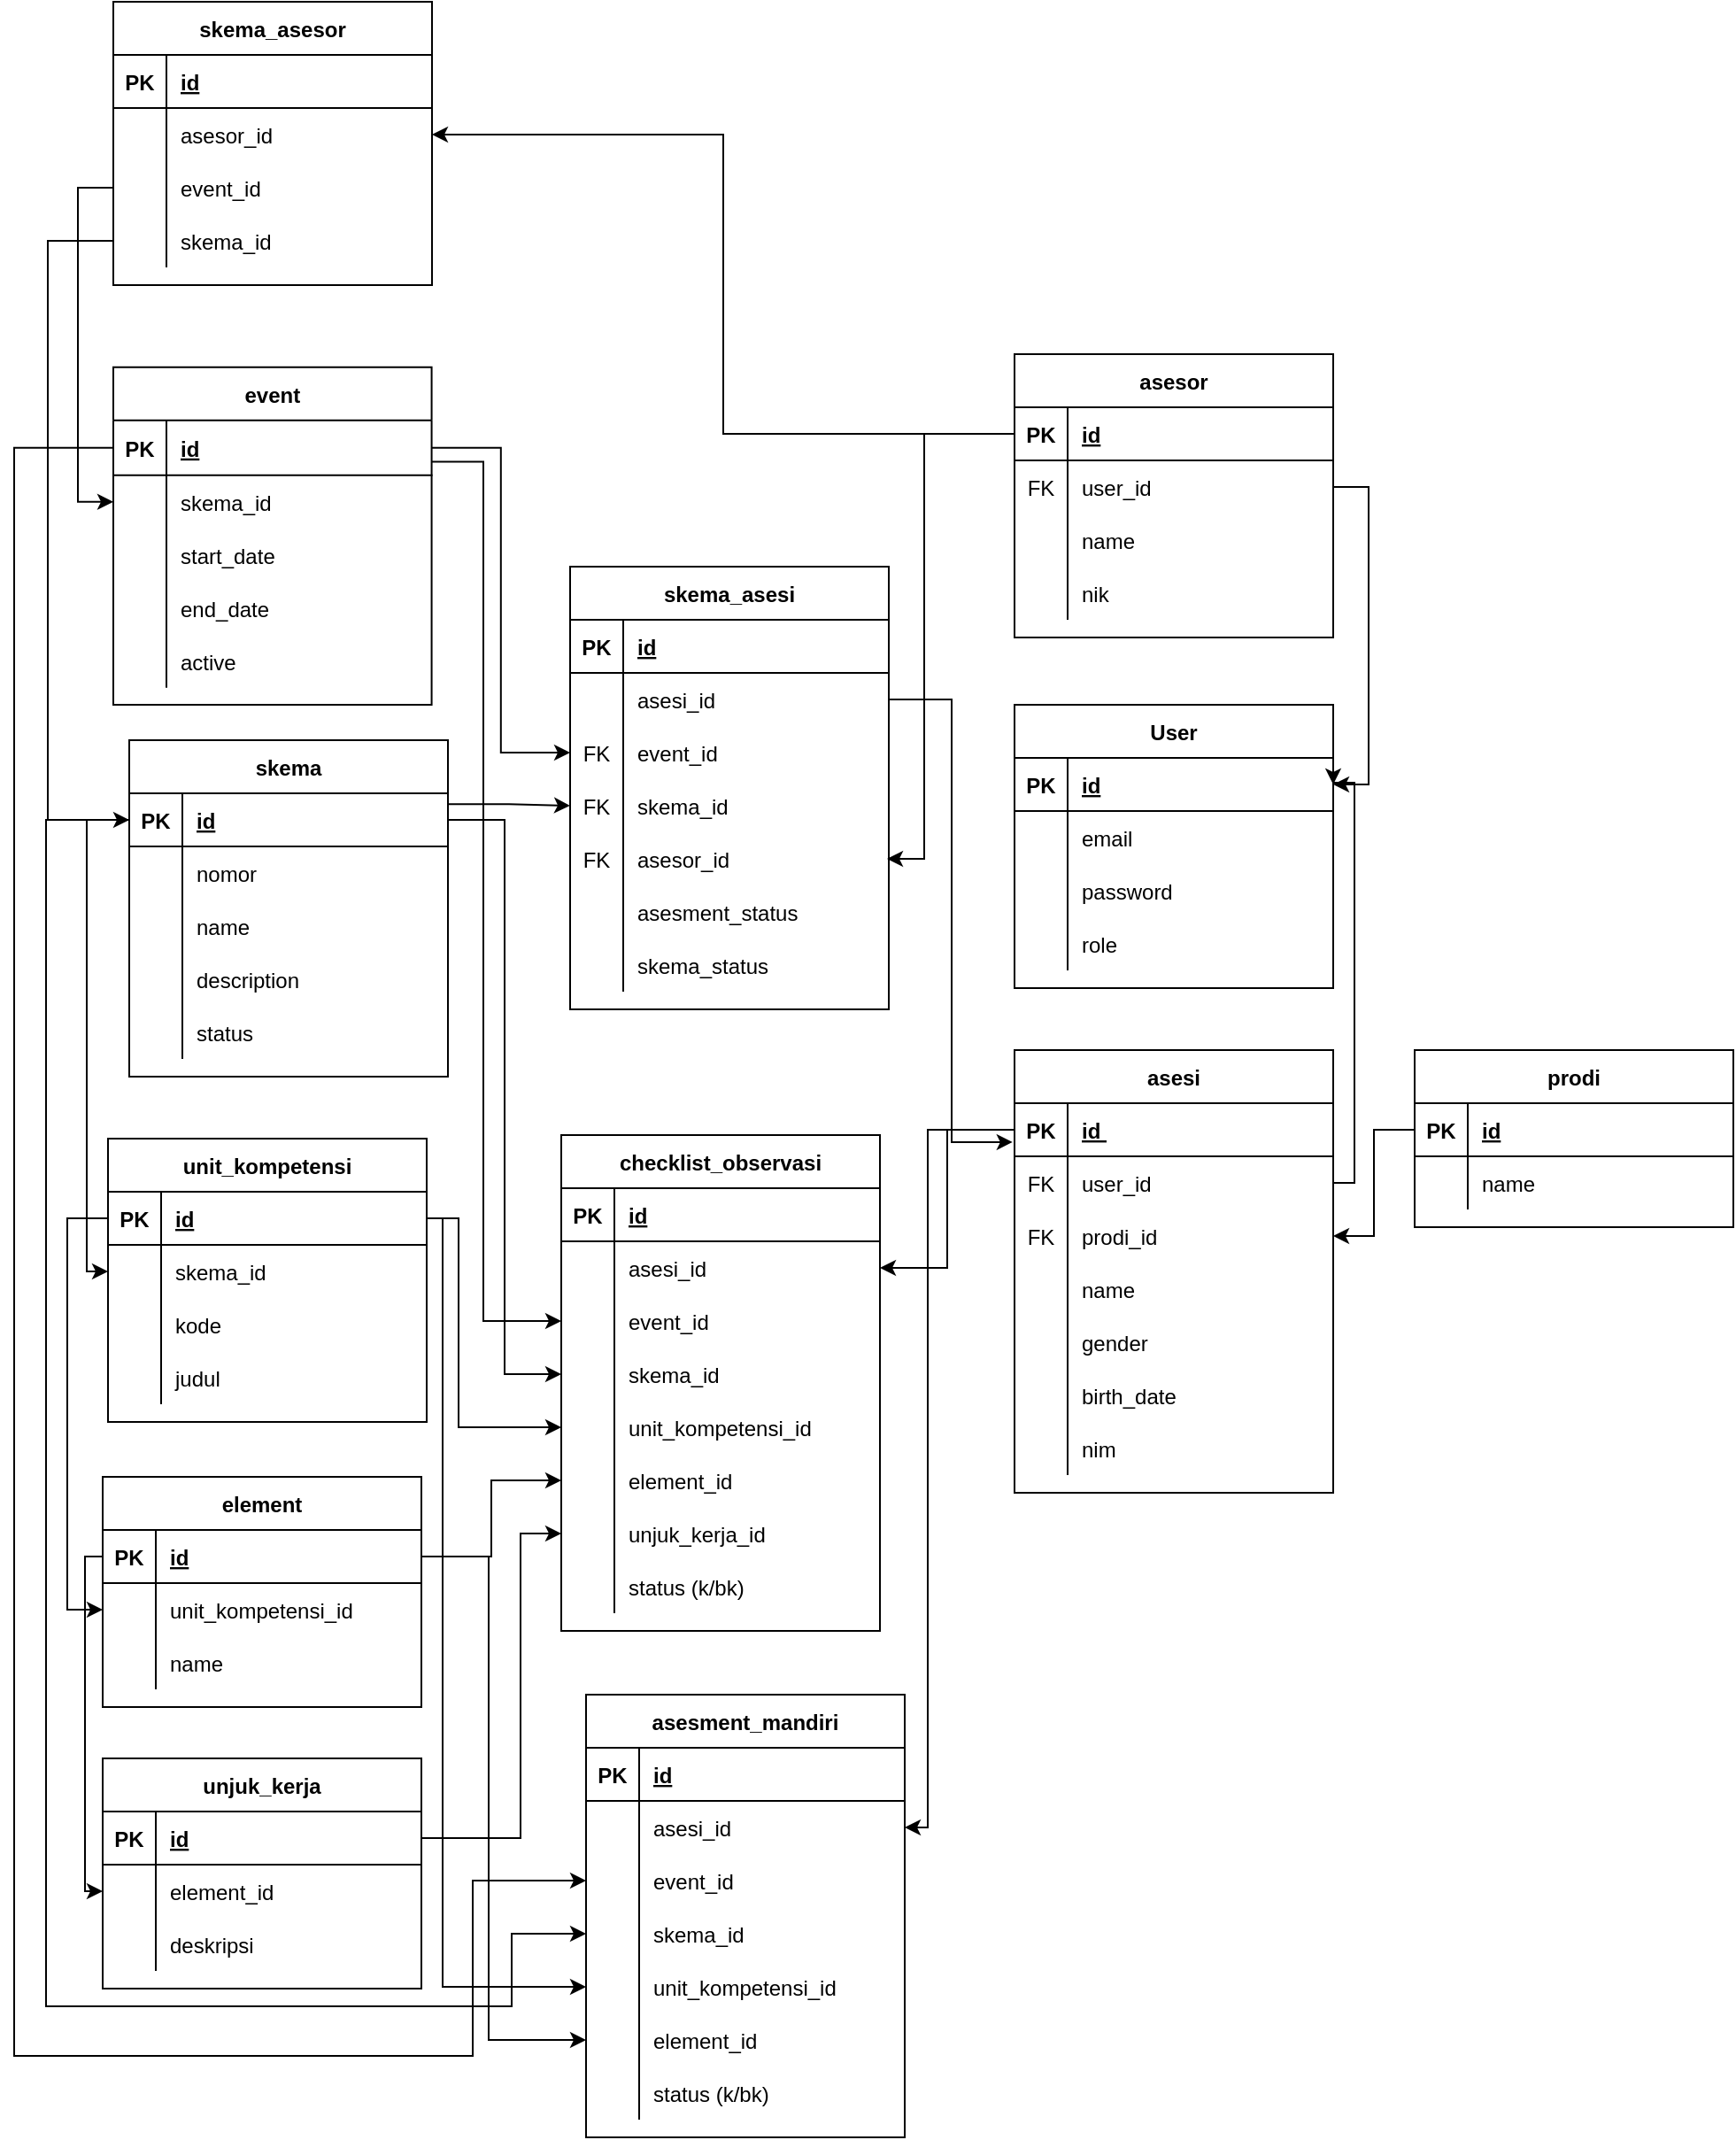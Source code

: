 <mxfile version="18.1.3" type="device"><diagram id="0DLd3xTsy1tm21MC-rvB" name="Page-1"><mxGraphModel dx="1016" dy="971" grid="0" gridSize="10" guides="1" tooltips="1" connect="1" arrows="1" fold="1" page="0" pageScale="1" pageWidth="850" pageHeight="1100" math="0" shadow="0"><root><mxCell id="0"/><mxCell id="1" parent="0"/><mxCell id="ebrC5_HTOpcNUssn-If_-1" value="User" style="shape=table;startSize=30;container=1;collapsible=1;childLayout=tableLayout;fixedRows=1;rowLines=0;fontStyle=1;align=center;resizeLast=1;" vertex="1" parent="1"><mxGeometry x="602" y="100" width="180" height="160" as="geometry"/></mxCell><mxCell id="ebrC5_HTOpcNUssn-If_-2" value="" style="shape=tableRow;horizontal=0;startSize=0;swimlaneHead=0;swimlaneBody=0;fillColor=none;collapsible=0;dropTarget=0;points=[[0,0.5],[1,0.5]];portConstraint=eastwest;top=0;left=0;right=0;bottom=1;" vertex="1" parent="ebrC5_HTOpcNUssn-If_-1"><mxGeometry y="30" width="180" height="30" as="geometry"/></mxCell><mxCell id="ebrC5_HTOpcNUssn-If_-3" value="PK" style="shape=partialRectangle;connectable=0;fillColor=none;top=0;left=0;bottom=0;right=0;fontStyle=1;overflow=hidden;" vertex="1" parent="ebrC5_HTOpcNUssn-If_-2"><mxGeometry width="30" height="30" as="geometry"><mxRectangle width="30" height="30" as="alternateBounds"/></mxGeometry></mxCell><mxCell id="ebrC5_HTOpcNUssn-If_-4" value="id" style="shape=partialRectangle;connectable=0;fillColor=none;top=0;left=0;bottom=0;right=0;align=left;spacingLeft=6;fontStyle=5;overflow=hidden;" vertex="1" parent="ebrC5_HTOpcNUssn-If_-2"><mxGeometry x="30" width="150" height="30" as="geometry"><mxRectangle width="150" height="30" as="alternateBounds"/></mxGeometry></mxCell><mxCell id="ebrC5_HTOpcNUssn-If_-5" value="" style="shape=tableRow;horizontal=0;startSize=0;swimlaneHead=0;swimlaneBody=0;fillColor=none;collapsible=0;dropTarget=0;points=[[0,0.5],[1,0.5]];portConstraint=eastwest;top=0;left=0;right=0;bottom=0;" vertex="1" parent="ebrC5_HTOpcNUssn-If_-1"><mxGeometry y="60" width="180" height="30" as="geometry"/></mxCell><mxCell id="ebrC5_HTOpcNUssn-If_-6" value="" style="shape=partialRectangle;connectable=0;fillColor=none;top=0;left=0;bottom=0;right=0;editable=1;overflow=hidden;" vertex="1" parent="ebrC5_HTOpcNUssn-If_-5"><mxGeometry width="30" height="30" as="geometry"><mxRectangle width="30" height="30" as="alternateBounds"/></mxGeometry></mxCell><mxCell id="ebrC5_HTOpcNUssn-If_-7" value="email" style="shape=partialRectangle;connectable=0;fillColor=none;top=0;left=0;bottom=0;right=0;align=left;spacingLeft=6;overflow=hidden;" vertex="1" parent="ebrC5_HTOpcNUssn-If_-5"><mxGeometry x="30" width="150" height="30" as="geometry"><mxRectangle width="150" height="30" as="alternateBounds"/></mxGeometry></mxCell><mxCell id="ebrC5_HTOpcNUssn-If_-8" value="" style="shape=tableRow;horizontal=0;startSize=0;swimlaneHead=0;swimlaneBody=0;fillColor=none;collapsible=0;dropTarget=0;points=[[0,0.5],[1,0.5]];portConstraint=eastwest;top=0;left=0;right=0;bottom=0;" vertex="1" parent="ebrC5_HTOpcNUssn-If_-1"><mxGeometry y="90" width="180" height="30" as="geometry"/></mxCell><mxCell id="ebrC5_HTOpcNUssn-If_-9" value="" style="shape=partialRectangle;connectable=0;fillColor=none;top=0;left=0;bottom=0;right=0;editable=1;overflow=hidden;" vertex="1" parent="ebrC5_HTOpcNUssn-If_-8"><mxGeometry width="30" height="30" as="geometry"><mxRectangle width="30" height="30" as="alternateBounds"/></mxGeometry></mxCell><mxCell id="ebrC5_HTOpcNUssn-If_-10" value="password" style="shape=partialRectangle;connectable=0;fillColor=none;top=0;left=0;bottom=0;right=0;align=left;spacingLeft=6;overflow=hidden;" vertex="1" parent="ebrC5_HTOpcNUssn-If_-8"><mxGeometry x="30" width="150" height="30" as="geometry"><mxRectangle width="150" height="30" as="alternateBounds"/></mxGeometry></mxCell><mxCell id="ebrC5_HTOpcNUssn-If_-11" value="" style="shape=tableRow;horizontal=0;startSize=0;swimlaneHead=0;swimlaneBody=0;fillColor=none;collapsible=0;dropTarget=0;points=[[0,0.5],[1,0.5]];portConstraint=eastwest;top=0;left=0;right=0;bottom=0;" vertex="1" parent="ebrC5_HTOpcNUssn-If_-1"><mxGeometry y="120" width="180" height="30" as="geometry"/></mxCell><mxCell id="ebrC5_HTOpcNUssn-If_-12" value="" style="shape=partialRectangle;connectable=0;fillColor=none;top=0;left=0;bottom=0;right=0;editable=1;overflow=hidden;" vertex="1" parent="ebrC5_HTOpcNUssn-If_-11"><mxGeometry width="30" height="30" as="geometry"><mxRectangle width="30" height="30" as="alternateBounds"/></mxGeometry></mxCell><mxCell id="ebrC5_HTOpcNUssn-If_-13" value="role" style="shape=partialRectangle;connectable=0;fillColor=none;top=0;left=0;bottom=0;right=0;align=left;spacingLeft=6;overflow=hidden;" vertex="1" parent="ebrC5_HTOpcNUssn-If_-11"><mxGeometry x="30" width="150" height="30" as="geometry"><mxRectangle width="150" height="30" as="alternateBounds"/></mxGeometry></mxCell><mxCell id="ebrC5_HTOpcNUssn-If_-14" value="asesi" style="shape=table;startSize=30;container=1;collapsible=1;childLayout=tableLayout;fixedRows=1;rowLines=0;fontStyle=1;align=center;resizeLast=1;points=[[0,0,0,0,0],[0,0.17,0,0,0],[0,0.25,0,0,0],[0,0.5,0,0,0],[0,0.75,0,0,0],[0,1,0,0,0],[0.25,0,0,0,0],[0.25,1,0,0,0],[0.5,0,0,0,0],[0.5,1,0,0,0],[0.75,0,0,0,0],[0.75,1,0,0,0],[1,0,0,0,0],[1,0.25,0,0,0],[1,0.5,0,0,0],[1,0.75,0,0,0],[1,1,0,0,0]];" vertex="1" parent="1"><mxGeometry x="602" y="295" width="180" height="250" as="geometry"/></mxCell><mxCell id="ebrC5_HTOpcNUssn-If_-15" value="" style="shape=tableRow;horizontal=0;startSize=0;swimlaneHead=0;swimlaneBody=0;fillColor=none;collapsible=0;dropTarget=0;points=[[0,0.5],[1,0.5]];portConstraint=eastwest;top=0;left=0;right=0;bottom=1;" vertex="1" parent="ebrC5_HTOpcNUssn-If_-14"><mxGeometry y="30" width="180" height="30" as="geometry"/></mxCell><mxCell id="ebrC5_HTOpcNUssn-If_-16" value="PK" style="shape=partialRectangle;connectable=0;fillColor=none;top=0;left=0;bottom=0;right=0;fontStyle=1;overflow=hidden;" vertex="1" parent="ebrC5_HTOpcNUssn-If_-15"><mxGeometry width="30" height="30" as="geometry"><mxRectangle width="30" height="30" as="alternateBounds"/></mxGeometry></mxCell><mxCell id="ebrC5_HTOpcNUssn-If_-17" value="id " style="shape=partialRectangle;connectable=0;fillColor=none;top=0;left=0;bottom=0;right=0;align=left;spacingLeft=6;fontStyle=5;overflow=hidden;" vertex="1" parent="ebrC5_HTOpcNUssn-If_-15"><mxGeometry x="30" width="150" height="30" as="geometry"><mxRectangle width="150" height="30" as="alternateBounds"/></mxGeometry></mxCell><mxCell id="ebrC5_HTOpcNUssn-If_-18" value="" style="shape=tableRow;horizontal=0;startSize=0;swimlaneHead=0;swimlaneBody=0;fillColor=none;collapsible=0;dropTarget=0;points=[[0,0.5],[1,0.5]];portConstraint=eastwest;top=0;left=0;right=0;bottom=0;" vertex="1" parent="ebrC5_HTOpcNUssn-If_-14"><mxGeometry y="60" width="180" height="30" as="geometry"/></mxCell><mxCell id="ebrC5_HTOpcNUssn-If_-19" value="FK" style="shape=partialRectangle;connectable=0;fillColor=none;top=0;left=0;bottom=0;right=0;editable=1;overflow=hidden;" vertex="1" parent="ebrC5_HTOpcNUssn-If_-18"><mxGeometry width="30" height="30" as="geometry"><mxRectangle width="30" height="30" as="alternateBounds"/></mxGeometry></mxCell><mxCell id="ebrC5_HTOpcNUssn-If_-20" value="user_id" style="shape=partialRectangle;connectable=0;fillColor=none;top=0;left=0;bottom=0;right=0;align=left;spacingLeft=6;overflow=hidden;" vertex="1" parent="ebrC5_HTOpcNUssn-If_-18"><mxGeometry x="30" width="150" height="30" as="geometry"><mxRectangle width="150" height="30" as="alternateBounds"/></mxGeometry></mxCell><mxCell id="ebrC5_HTOpcNUssn-If_-46" value="" style="shape=tableRow;horizontal=0;startSize=0;swimlaneHead=0;swimlaneBody=0;fillColor=none;collapsible=0;dropTarget=0;points=[[0,0.5],[1,0.5]];portConstraint=eastwest;top=0;left=0;right=0;bottom=0;" vertex="1" parent="ebrC5_HTOpcNUssn-If_-14"><mxGeometry y="90" width="180" height="30" as="geometry"/></mxCell><mxCell id="ebrC5_HTOpcNUssn-If_-47" value="FK" style="shape=partialRectangle;connectable=0;fillColor=none;top=0;left=0;bottom=0;right=0;editable=1;overflow=hidden;" vertex="1" parent="ebrC5_HTOpcNUssn-If_-46"><mxGeometry width="30" height="30" as="geometry"><mxRectangle width="30" height="30" as="alternateBounds"/></mxGeometry></mxCell><mxCell id="ebrC5_HTOpcNUssn-If_-48" value="prodi_id" style="shape=partialRectangle;connectable=0;fillColor=none;top=0;left=0;bottom=0;right=0;align=left;spacingLeft=6;overflow=hidden;" vertex="1" parent="ebrC5_HTOpcNUssn-If_-46"><mxGeometry x="30" width="150" height="30" as="geometry"><mxRectangle width="150" height="30" as="alternateBounds"/></mxGeometry></mxCell><mxCell id="ebrC5_HTOpcNUssn-If_-21" value="" style="shape=tableRow;horizontal=0;startSize=0;swimlaneHead=0;swimlaneBody=0;fillColor=none;collapsible=0;dropTarget=0;points=[[0,0.5],[1,0.5]];portConstraint=eastwest;top=0;left=0;right=0;bottom=0;" vertex="1" parent="ebrC5_HTOpcNUssn-If_-14"><mxGeometry y="120" width="180" height="30" as="geometry"/></mxCell><mxCell id="ebrC5_HTOpcNUssn-If_-22" value="" style="shape=partialRectangle;connectable=0;fillColor=none;top=0;left=0;bottom=0;right=0;editable=1;overflow=hidden;" vertex="1" parent="ebrC5_HTOpcNUssn-If_-21"><mxGeometry width="30" height="30" as="geometry"><mxRectangle width="30" height="30" as="alternateBounds"/></mxGeometry></mxCell><mxCell id="ebrC5_HTOpcNUssn-If_-23" value="name" style="shape=partialRectangle;connectable=0;fillColor=none;top=0;left=0;bottom=0;right=0;align=left;spacingLeft=6;overflow=hidden;" vertex="1" parent="ebrC5_HTOpcNUssn-If_-21"><mxGeometry x="30" width="150" height="30" as="geometry"><mxRectangle width="150" height="30" as="alternateBounds"/></mxGeometry></mxCell><mxCell id="ebrC5_HTOpcNUssn-If_-24" value="" style="shape=tableRow;horizontal=0;startSize=0;swimlaneHead=0;swimlaneBody=0;fillColor=none;collapsible=0;dropTarget=0;points=[[0,0.5],[1,0.5]];portConstraint=eastwest;top=0;left=0;right=0;bottom=0;" vertex="1" parent="ebrC5_HTOpcNUssn-If_-14"><mxGeometry y="150" width="180" height="30" as="geometry"/></mxCell><mxCell id="ebrC5_HTOpcNUssn-If_-25" value="" style="shape=partialRectangle;connectable=0;fillColor=none;top=0;left=0;bottom=0;right=0;editable=1;overflow=hidden;" vertex="1" parent="ebrC5_HTOpcNUssn-If_-24"><mxGeometry width="30" height="30" as="geometry"><mxRectangle width="30" height="30" as="alternateBounds"/></mxGeometry></mxCell><mxCell id="ebrC5_HTOpcNUssn-If_-26" value="gender" style="shape=partialRectangle;connectable=0;fillColor=none;top=0;left=0;bottom=0;right=0;align=left;spacingLeft=6;overflow=hidden;" vertex="1" parent="ebrC5_HTOpcNUssn-If_-24"><mxGeometry x="30" width="150" height="30" as="geometry"><mxRectangle width="150" height="30" as="alternateBounds"/></mxGeometry></mxCell><mxCell id="ebrC5_HTOpcNUssn-If_-27" value="" style="shape=tableRow;horizontal=0;startSize=0;swimlaneHead=0;swimlaneBody=0;fillColor=none;collapsible=0;dropTarget=0;points=[[0,0.5],[1,0.5]];portConstraint=eastwest;top=0;left=0;right=0;bottom=0;" vertex="1" parent="ebrC5_HTOpcNUssn-If_-14"><mxGeometry y="180" width="180" height="30" as="geometry"/></mxCell><mxCell id="ebrC5_HTOpcNUssn-If_-28" value="" style="shape=partialRectangle;connectable=0;fillColor=none;top=0;left=0;bottom=0;right=0;editable=1;overflow=hidden;" vertex="1" parent="ebrC5_HTOpcNUssn-If_-27"><mxGeometry width="30" height="30" as="geometry"><mxRectangle width="30" height="30" as="alternateBounds"/></mxGeometry></mxCell><mxCell id="ebrC5_HTOpcNUssn-If_-29" value="birth_date" style="shape=partialRectangle;connectable=0;fillColor=none;top=0;left=0;bottom=0;right=0;align=left;spacingLeft=6;overflow=hidden;" vertex="1" parent="ebrC5_HTOpcNUssn-If_-27"><mxGeometry x="30" width="150" height="30" as="geometry"><mxRectangle width="150" height="30" as="alternateBounds"/></mxGeometry></mxCell><mxCell id="ebrC5_HTOpcNUssn-If_-30" value="" style="shape=tableRow;horizontal=0;startSize=0;swimlaneHead=0;swimlaneBody=0;fillColor=none;collapsible=0;dropTarget=0;points=[[0,0.5],[1,0.5]];portConstraint=eastwest;top=0;left=0;right=0;bottom=0;" vertex="1" parent="ebrC5_HTOpcNUssn-If_-14"><mxGeometry y="210" width="180" height="30" as="geometry"/></mxCell><mxCell id="ebrC5_HTOpcNUssn-If_-31" value="" style="shape=partialRectangle;connectable=0;fillColor=none;top=0;left=0;bottom=0;right=0;editable=1;overflow=hidden;" vertex="1" parent="ebrC5_HTOpcNUssn-If_-30"><mxGeometry width="30" height="30" as="geometry"><mxRectangle width="30" height="30" as="alternateBounds"/></mxGeometry></mxCell><mxCell id="ebrC5_HTOpcNUssn-If_-32" value="nim" style="shape=partialRectangle;connectable=0;fillColor=none;top=0;left=0;bottom=0;right=0;align=left;spacingLeft=6;overflow=hidden;" vertex="1" parent="ebrC5_HTOpcNUssn-If_-30"><mxGeometry x="30" width="150" height="30" as="geometry"><mxRectangle width="150" height="30" as="alternateBounds"/></mxGeometry></mxCell><mxCell id="ebrC5_HTOpcNUssn-If_-33" value="prodi" style="shape=table;startSize=30;container=1;collapsible=1;childLayout=tableLayout;fixedRows=1;rowLines=0;fontStyle=1;align=center;resizeLast=1;" vertex="1" parent="1"><mxGeometry x="828" y="295" width="180" height="100" as="geometry"/></mxCell><mxCell id="ebrC5_HTOpcNUssn-If_-34" value="" style="shape=tableRow;horizontal=0;startSize=0;swimlaneHead=0;swimlaneBody=0;fillColor=none;collapsible=0;dropTarget=0;points=[[0,0.5],[1,0.5]];portConstraint=eastwest;top=0;left=0;right=0;bottom=1;" vertex="1" parent="ebrC5_HTOpcNUssn-If_-33"><mxGeometry y="30" width="180" height="30" as="geometry"/></mxCell><mxCell id="ebrC5_HTOpcNUssn-If_-35" value="PK" style="shape=partialRectangle;connectable=0;fillColor=none;top=0;left=0;bottom=0;right=0;fontStyle=1;overflow=hidden;" vertex="1" parent="ebrC5_HTOpcNUssn-If_-34"><mxGeometry width="30" height="30" as="geometry"><mxRectangle width="30" height="30" as="alternateBounds"/></mxGeometry></mxCell><mxCell id="ebrC5_HTOpcNUssn-If_-36" value="id" style="shape=partialRectangle;connectable=0;fillColor=none;top=0;left=0;bottom=0;right=0;align=left;spacingLeft=6;fontStyle=5;overflow=hidden;" vertex="1" parent="ebrC5_HTOpcNUssn-If_-34"><mxGeometry x="30" width="150" height="30" as="geometry"><mxRectangle width="150" height="30" as="alternateBounds"/></mxGeometry></mxCell><mxCell id="ebrC5_HTOpcNUssn-If_-37" value="" style="shape=tableRow;horizontal=0;startSize=0;swimlaneHead=0;swimlaneBody=0;fillColor=none;collapsible=0;dropTarget=0;points=[[0,0.5],[1,0.5]];portConstraint=eastwest;top=0;left=0;right=0;bottom=0;" vertex="1" parent="ebrC5_HTOpcNUssn-If_-33"><mxGeometry y="60" width="180" height="30" as="geometry"/></mxCell><mxCell id="ebrC5_HTOpcNUssn-If_-38" value="" style="shape=partialRectangle;connectable=0;fillColor=none;top=0;left=0;bottom=0;right=0;editable=1;overflow=hidden;" vertex="1" parent="ebrC5_HTOpcNUssn-If_-37"><mxGeometry width="30" height="30" as="geometry"><mxRectangle width="30" height="30" as="alternateBounds"/></mxGeometry></mxCell><mxCell id="ebrC5_HTOpcNUssn-If_-39" value="name" style="shape=partialRectangle;connectable=0;fillColor=none;top=0;left=0;bottom=0;right=0;align=left;spacingLeft=6;overflow=hidden;" vertex="1" parent="ebrC5_HTOpcNUssn-If_-37"><mxGeometry x="30" width="150" height="30" as="geometry"><mxRectangle width="150" height="30" as="alternateBounds"/></mxGeometry></mxCell><mxCell id="ebrC5_HTOpcNUssn-If_-49" value="asesor" style="shape=table;startSize=30;container=1;collapsible=1;childLayout=tableLayout;fixedRows=1;rowLines=0;fontStyle=1;align=center;resizeLast=1;" vertex="1" parent="1"><mxGeometry x="602" y="-98" width="180" height="160" as="geometry"/></mxCell><mxCell id="ebrC5_HTOpcNUssn-If_-50" value="" style="shape=tableRow;horizontal=0;startSize=0;swimlaneHead=0;swimlaneBody=0;fillColor=none;collapsible=0;dropTarget=0;points=[[0,0.5],[1,0.5]];portConstraint=eastwest;top=0;left=0;right=0;bottom=1;" vertex="1" parent="ebrC5_HTOpcNUssn-If_-49"><mxGeometry y="30" width="180" height="30" as="geometry"/></mxCell><mxCell id="ebrC5_HTOpcNUssn-If_-51" value="PK" style="shape=partialRectangle;connectable=0;fillColor=none;top=0;left=0;bottom=0;right=0;fontStyle=1;overflow=hidden;" vertex="1" parent="ebrC5_HTOpcNUssn-If_-50"><mxGeometry width="30" height="30" as="geometry"><mxRectangle width="30" height="30" as="alternateBounds"/></mxGeometry></mxCell><mxCell id="ebrC5_HTOpcNUssn-If_-52" value="id" style="shape=partialRectangle;connectable=0;fillColor=none;top=0;left=0;bottom=0;right=0;align=left;spacingLeft=6;fontStyle=5;overflow=hidden;" vertex="1" parent="ebrC5_HTOpcNUssn-If_-50"><mxGeometry x="30" width="150" height="30" as="geometry"><mxRectangle width="150" height="30" as="alternateBounds"/></mxGeometry></mxCell><mxCell id="ebrC5_HTOpcNUssn-If_-53" value="" style="shape=tableRow;horizontal=0;startSize=0;swimlaneHead=0;swimlaneBody=0;fillColor=none;collapsible=0;dropTarget=0;points=[[0,0.5],[1,0.5]];portConstraint=eastwest;top=0;left=0;right=0;bottom=0;" vertex="1" parent="ebrC5_HTOpcNUssn-If_-49"><mxGeometry y="60" width="180" height="30" as="geometry"/></mxCell><mxCell id="ebrC5_HTOpcNUssn-If_-54" value="FK" style="shape=partialRectangle;connectable=0;fillColor=none;top=0;left=0;bottom=0;right=0;editable=1;overflow=hidden;" vertex="1" parent="ebrC5_HTOpcNUssn-If_-53"><mxGeometry width="30" height="30" as="geometry"><mxRectangle width="30" height="30" as="alternateBounds"/></mxGeometry></mxCell><mxCell id="ebrC5_HTOpcNUssn-If_-55" value="user_id" style="shape=partialRectangle;connectable=0;fillColor=none;top=0;left=0;bottom=0;right=0;align=left;spacingLeft=6;overflow=hidden;" vertex="1" parent="ebrC5_HTOpcNUssn-If_-53"><mxGeometry x="30" width="150" height="30" as="geometry"><mxRectangle width="150" height="30" as="alternateBounds"/></mxGeometry></mxCell><mxCell id="ebrC5_HTOpcNUssn-If_-56" value="" style="shape=tableRow;horizontal=0;startSize=0;swimlaneHead=0;swimlaneBody=0;fillColor=none;collapsible=0;dropTarget=0;points=[[0,0.5],[1,0.5]];portConstraint=eastwest;top=0;left=0;right=0;bottom=0;" vertex="1" parent="ebrC5_HTOpcNUssn-If_-49"><mxGeometry y="90" width="180" height="30" as="geometry"/></mxCell><mxCell id="ebrC5_HTOpcNUssn-If_-57" value="" style="shape=partialRectangle;connectable=0;fillColor=none;top=0;left=0;bottom=0;right=0;editable=1;overflow=hidden;" vertex="1" parent="ebrC5_HTOpcNUssn-If_-56"><mxGeometry width="30" height="30" as="geometry"><mxRectangle width="30" height="30" as="alternateBounds"/></mxGeometry></mxCell><mxCell id="ebrC5_HTOpcNUssn-If_-58" value="name" style="shape=partialRectangle;connectable=0;fillColor=none;top=0;left=0;bottom=0;right=0;align=left;spacingLeft=6;overflow=hidden;" vertex="1" parent="ebrC5_HTOpcNUssn-If_-56"><mxGeometry x="30" width="150" height="30" as="geometry"><mxRectangle width="150" height="30" as="alternateBounds"/></mxGeometry></mxCell><mxCell id="ebrC5_HTOpcNUssn-If_-59" value="" style="shape=tableRow;horizontal=0;startSize=0;swimlaneHead=0;swimlaneBody=0;fillColor=none;collapsible=0;dropTarget=0;points=[[0,0.5],[1,0.5]];portConstraint=eastwest;top=0;left=0;right=0;bottom=0;" vertex="1" parent="ebrC5_HTOpcNUssn-If_-49"><mxGeometry y="120" width="180" height="30" as="geometry"/></mxCell><mxCell id="ebrC5_HTOpcNUssn-If_-60" value="" style="shape=partialRectangle;connectable=0;fillColor=none;top=0;left=0;bottom=0;right=0;editable=1;overflow=hidden;" vertex="1" parent="ebrC5_HTOpcNUssn-If_-59"><mxGeometry width="30" height="30" as="geometry"><mxRectangle width="30" height="30" as="alternateBounds"/></mxGeometry></mxCell><mxCell id="ebrC5_HTOpcNUssn-If_-61" value="nik" style="shape=partialRectangle;connectable=0;fillColor=none;top=0;left=0;bottom=0;right=0;align=left;spacingLeft=6;overflow=hidden;" vertex="1" parent="ebrC5_HTOpcNUssn-If_-59"><mxGeometry x="30" width="150" height="30" as="geometry"><mxRectangle width="150" height="30" as="alternateBounds"/></mxGeometry></mxCell><mxCell id="ebrC5_HTOpcNUssn-If_-65" style="edgeStyle=orthogonalEdgeStyle;rounded=0;orthogonalLoop=1;jettySize=auto;html=1;exitX=0;exitY=0.5;exitDx=0;exitDy=0;entryX=1;entryY=0.5;entryDx=0;entryDy=0;" edge="1" parent="1" source="ebrC5_HTOpcNUssn-If_-34" target="ebrC5_HTOpcNUssn-If_-46"><mxGeometry relative="1" as="geometry"/></mxCell><mxCell id="ebrC5_HTOpcNUssn-If_-66" style="edgeStyle=orthogonalEdgeStyle;rounded=0;orthogonalLoop=1;jettySize=auto;html=1;exitX=1;exitY=0.5;exitDx=0;exitDy=0;entryX=1;entryY=0.5;entryDx=0;entryDy=0;" edge="1" parent="1" source="ebrC5_HTOpcNUssn-If_-18" target="ebrC5_HTOpcNUssn-If_-2"><mxGeometry relative="1" as="geometry"><Array as="points"><mxPoint x="794" y="370"/><mxPoint x="794" y="144"/></Array></mxGeometry></mxCell><mxCell id="ebrC5_HTOpcNUssn-If_-67" style="edgeStyle=orthogonalEdgeStyle;rounded=0;orthogonalLoop=1;jettySize=auto;html=1;exitX=1;exitY=0.5;exitDx=0;exitDy=0;entryX=1;entryY=0.5;entryDx=0;entryDy=0;" edge="1" parent="1" source="ebrC5_HTOpcNUssn-If_-53" target="ebrC5_HTOpcNUssn-If_-2"><mxGeometry relative="1" as="geometry"/></mxCell><mxCell id="ebrC5_HTOpcNUssn-If_-219" style="edgeStyle=orthogonalEdgeStyle;rounded=0;orthogonalLoop=1;jettySize=auto;html=1;exitX=1;exitY=0.28;exitDx=0;exitDy=0;exitPerimeter=0;entryX=0;entryY=0.5;entryDx=0;entryDy=0;" edge="1" parent="1" source="ebrC5_HTOpcNUssn-If_-68" target="ebrC5_HTOpcNUssn-If_-197"><mxGeometry relative="1" as="geometry"><Array as="points"><mxPoint x="302" y="-37"/><mxPoint x="302" y="448"/></Array></mxGeometry></mxCell><mxCell id="ebrC5_HTOpcNUssn-If_-68" value="event" style="shape=table;startSize=30;container=1;collapsible=1;childLayout=tableLayout;fixedRows=1;rowLines=0;fontStyle=1;align=center;resizeLast=1;points=[[0,0,0,0,0],[0,0.25,0,0,0],[0,0.5,0,0,0],[0,0.75,0,0,0],[0,1,0,0,0],[0.25,0,0,0,0],[0.25,1,0,0,0],[0.5,0,0,0,0],[0.5,1,0,0,0],[0.75,0,0,0,0],[0.75,1,0,0,0],[1,0,0,0,0],[1,0.22,0,0,0],[1,0.28,0,0,0],[1,0.5,0,0,0],[1,0.75,0,0,0],[1,1,0,0,0]];" vertex="1" parent="1"><mxGeometry x="93" y="-90.63" width="179.792" height="190.625" as="geometry"/></mxCell><mxCell id="ebrC5_HTOpcNUssn-If_-69" value="" style="shape=tableRow;horizontal=0;startSize=0;swimlaneHead=0;swimlaneBody=0;fillColor=none;collapsible=0;dropTarget=0;points=[[0,0.5],[1,0.5]];portConstraint=eastwest;top=0;left=0;right=0;bottom=1;" vertex="1" parent="ebrC5_HTOpcNUssn-If_-68"><mxGeometry y="30" width="179.792" height="31" as="geometry"/></mxCell><mxCell id="ebrC5_HTOpcNUssn-If_-70" value="PK" style="shape=partialRectangle;connectable=0;fillColor=none;top=0;left=0;bottom=0;right=0;fontStyle=1;overflow=hidden;" vertex="1" parent="ebrC5_HTOpcNUssn-If_-69"><mxGeometry width="30" height="31" as="geometry"><mxRectangle width="30" height="31" as="alternateBounds"/></mxGeometry></mxCell><mxCell id="ebrC5_HTOpcNUssn-If_-71" value="id" style="shape=partialRectangle;connectable=0;fillColor=none;top=0;left=0;bottom=0;right=0;align=left;spacingLeft=6;fontStyle=5;overflow=hidden;" vertex="1" parent="ebrC5_HTOpcNUssn-If_-69"><mxGeometry x="30" width="149.792" height="31" as="geometry"><mxRectangle width="149.792" height="31" as="alternateBounds"/></mxGeometry></mxCell><mxCell id="ebrC5_HTOpcNUssn-If_-72" value="" style="shape=tableRow;horizontal=0;startSize=0;swimlaneHead=0;swimlaneBody=0;fillColor=none;collapsible=0;dropTarget=0;points=[[0,0.5],[1,0.5]];portConstraint=eastwest;top=0;left=0;right=0;bottom=0;" vertex="1" parent="ebrC5_HTOpcNUssn-If_-68"><mxGeometry y="61" width="179.792" height="30" as="geometry"/></mxCell><mxCell id="ebrC5_HTOpcNUssn-If_-73" value="" style="shape=partialRectangle;connectable=0;fillColor=none;top=0;left=0;bottom=0;right=0;editable=1;overflow=hidden;" vertex="1" parent="ebrC5_HTOpcNUssn-If_-72"><mxGeometry width="30" height="30" as="geometry"><mxRectangle width="30" height="30" as="alternateBounds"/></mxGeometry></mxCell><mxCell id="ebrC5_HTOpcNUssn-If_-74" value="skema_id" style="shape=partialRectangle;connectable=0;fillColor=none;top=0;left=0;bottom=0;right=0;align=left;spacingLeft=6;overflow=hidden;" vertex="1" parent="ebrC5_HTOpcNUssn-If_-72"><mxGeometry x="30" width="149.792" height="30" as="geometry"><mxRectangle width="149.792" height="30" as="alternateBounds"/></mxGeometry></mxCell><mxCell id="ebrC5_HTOpcNUssn-If_-75" value="" style="shape=tableRow;horizontal=0;startSize=0;swimlaneHead=0;swimlaneBody=0;fillColor=none;collapsible=0;dropTarget=0;points=[[0,0.5],[1,0.5]];portConstraint=eastwest;top=0;left=0;right=0;bottom=0;" vertex="1" parent="ebrC5_HTOpcNUssn-If_-68"><mxGeometry y="91" width="179.792" height="30" as="geometry"/></mxCell><mxCell id="ebrC5_HTOpcNUssn-If_-76" value="" style="shape=partialRectangle;connectable=0;fillColor=none;top=0;left=0;bottom=0;right=0;editable=1;overflow=hidden;" vertex="1" parent="ebrC5_HTOpcNUssn-If_-75"><mxGeometry width="30" height="30" as="geometry"><mxRectangle width="30" height="30" as="alternateBounds"/></mxGeometry></mxCell><mxCell id="ebrC5_HTOpcNUssn-If_-77" value="start_date" style="shape=partialRectangle;connectable=0;fillColor=none;top=0;left=0;bottom=0;right=0;align=left;spacingLeft=6;overflow=hidden;" vertex="1" parent="ebrC5_HTOpcNUssn-If_-75"><mxGeometry x="30" width="149.792" height="30" as="geometry"><mxRectangle width="149.792" height="30" as="alternateBounds"/></mxGeometry></mxCell><mxCell id="ebrC5_HTOpcNUssn-If_-78" value="" style="shape=tableRow;horizontal=0;startSize=0;swimlaneHead=0;swimlaneBody=0;fillColor=none;collapsible=0;dropTarget=0;points=[[0,0.5],[1,0.5]];portConstraint=eastwest;top=0;left=0;right=0;bottom=0;" vertex="1" parent="ebrC5_HTOpcNUssn-If_-68"><mxGeometry y="121" width="179.792" height="30" as="geometry"/></mxCell><mxCell id="ebrC5_HTOpcNUssn-If_-79" value="" style="shape=partialRectangle;connectable=0;fillColor=none;top=0;left=0;bottom=0;right=0;editable=1;overflow=hidden;" vertex="1" parent="ebrC5_HTOpcNUssn-If_-78"><mxGeometry width="30" height="30" as="geometry"><mxRectangle width="30" height="30" as="alternateBounds"/></mxGeometry></mxCell><mxCell id="ebrC5_HTOpcNUssn-If_-80" value="end_date" style="shape=partialRectangle;connectable=0;fillColor=none;top=0;left=0;bottom=0;right=0;align=left;spacingLeft=6;overflow=hidden;" vertex="1" parent="ebrC5_HTOpcNUssn-If_-78"><mxGeometry x="30" width="149.792" height="30" as="geometry"><mxRectangle width="149.792" height="30" as="alternateBounds"/></mxGeometry></mxCell><mxCell id="ebrC5_HTOpcNUssn-If_-81" value="" style="shape=tableRow;horizontal=0;startSize=0;swimlaneHead=0;swimlaneBody=0;fillColor=none;collapsible=0;dropTarget=0;points=[[0,0.5],[1,0.5]];portConstraint=eastwest;top=0;left=0;right=0;bottom=0;" vertex="1" parent="ebrC5_HTOpcNUssn-If_-68"><mxGeometry y="151" width="179.792" height="30" as="geometry"/></mxCell><mxCell id="ebrC5_HTOpcNUssn-If_-82" value="" style="shape=partialRectangle;connectable=0;fillColor=none;top=0;left=0;bottom=0;right=0;editable=1;overflow=hidden;" vertex="1" parent="ebrC5_HTOpcNUssn-If_-81"><mxGeometry width="30" height="30" as="geometry"><mxRectangle width="30" height="30" as="alternateBounds"/></mxGeometry></mxCell><mxCell id="ebrC5_HTOpcNUssn-If_-83" value="active" style="shape=partialRectangle;connectable=0;fillColor=none;top=0;left=0;bottom=0;right=0;align=left;spacingLeft=6;overflow=hidden;" vertex="1" parent="ebrC5_HTOpcNUssn-If_-81"><mxGeometry x="30" width="149.792" height="30" as="geometry"><mxRectangle width="149.792" height="30" as="alternateBounds"/></mxGeometry></mxCell><mxCell id="ebrC5_HTOpcNUssn-If_-221" style="edgeStyle=orthogonalEdgeStyle;rounded=0;orthogonalLoop=1;jettySize=auto;html=1;exitX=1;exitY=0.19;exitDx=0;exitDy=0;exitPerimeter=0;entryX=0;entryY=0.5;entryDx=0;entryDy=0;" edge="1" parent="1" source="ebrC5_HTOpcNUssn-If_-84" target="ebrC5_HTOpcNUssn-If_-110"><mxGeometry relative="1" as="geometry"/></mxCell><mxCell id="ebrC5_HTOpcNUssn-If_-84" value="skema" style="shape=table;startSize=30;container=1;collapsible=1;childLayout=tableLayout;fixedRows=1;rowLines=0;fontStyle=1;align=center;resizeLast=1;points=[[0,0,0,0,0],[0,0.25,0,0,0],[0,0.5,0,0,0],[0,0.75,0,0,0],[0,1,0,0,0],[0.25,0,0,0,0],[0.25,1,0,0,0],[0.5,0,0,0,0],[0.5,1,0,0,0],[0.75,0,0,0,0],[0.75,1,0,0,0],[1,0,0,0,0],[1,0.19,0,0,0],[1,0.28,0,0,0],[1,0.5,0,0,0],[1,0.75,0,0,0],[1,1,0,0,0]];" vertex="1" parent="1"><mxGeometry x="102" y="120" width="180" height="190" as="geometry"/></mxCell><mxCell id="ebrC5_HTOpcNUssn-If_-85" value="" style="shape=tableRow;horizontal=0;startSize=0;swimlaneHead=0;swimlaneBody=0;fillColor=none;collapsible=0;dropTarget=0;points=[[0,0.5],[1,0.5]];portConstraint=eastwest;top=0;left=0;right=0;bottom=1;" vertex="1" parent="ebrC5_HTOpcNUssn-If_-84"><mxGeometry y="30" width="180" height="30" as="geometry"/></mxCell><mxCell id="ebrC5_HTOpcNUssn-If_-86" value="PK" style="shape=partialRectangle;connectable=0;fillColor=none;top=0;left=0;bottom=0;right=0;fontStyle=1;overflow=hidden;" vertex="1" parent="ebrC5_HTOpcNUssn-If_-85"><mxGeometry width="30" height="30" as="geometry"><mxRectangle width="30" height="30" as="alternateBounds"/></mxGeometry></mxCell><mxCell id="ebrC5_HTOpcNUssn-If_-87" value="id" style="shape=partialRectangle;connectable=0;fillColor=none;top=0;left=0;bottom=0;right=0;align=left;spacingLeft=6;fontStyle=5;overflow=hidden;" vertex="1" parent="ebrC5_HTOpcNUssn-If_-85"><mxGeometry x="30" width="150" height="30" as="geometry"><mxRectangle width="150" height="30" as="alternateBounds"/></mxGeometry></mxCell><mxCell id="ebrC5_HTOpcNUssn-If_-88" value="" style="shape=tableRow;horizontal=0;startSize=0;swimlaneHead=0;swimlaneBody=0;fillColor=none;collapsible=0;dropTarget=0;points=[[0,0.5],[1,0.5]];portConstraint=eastwest;top=0;left=0;right=0;bottom=0;" vertex="1" parent="ebrC5_HTOpcNUssn-If_-84"><mxGeometry y="60" width="180" height="30" as="geometry"/></mxCell><mxCell id="ebrC5_HTOpcNUssn-If_-89" value="" style="shape=partialRectangle;connectable=0;fillColor=none;top=0;left=0;bottom=0;right=0;editable=1;overflow=hidden;" vertex="1" parent="ebrC5_HTOpcNUssn-If_-88"><mxGeometry width="30" height="30" as="geometry"><mxRectangle width="30" height="30" as="alternateBounds"/></mxGeometry></mxCell><mxCell id="ebrC5_HTOpcNUssn-If_-90" value="nomor" style="shape=partialRectangle;connectable=0;fillColor=none;top=0;left=0;bottom=0;right=0;align=left;spacingLeft=6;overflow=hidden;" vertex="1" parent="ebrC5_HTOpcNUssn-If_-88"><mxGeometry x="30" width="150" height="30" as="geometry"><mxRectangle width="150" height="30" as="alternateBounds"/></mxGeometry></mxCell><mxCell id="ebrC5_HTOpcNUssn-If_-91" value="" style="shape=tableRow;horizontal=0;startSize=0;swimlaneHead=0;swimlaneBody=0;fillColor=none;collapsible=0;dropTarget=0;points=[[0,0.5],[1,0.5]];portConstraint=eastwest;top=0;left=0;right=0;bottom=0;" vertex="1" parent="ebrC5_HTOpcNUssn-If_-84"><mxGeometry y="90" width="180" height="30" as="geometry"/></mxCell><mxCell id="ebrC5_HTOpcNUssn-If_-92" value="" style="shape=partialRectangle;connectable=0;fillColor=none;top=0;left=0;bottom=0;right=0;editable=1;overflow=hidden;" vertex="1" parent="ebrC5_HTOpcNUssn-If_-91"><mxGeometry width="30" height="30" as="geometry"><mxRectangle width="30" height="30" as="alternateBounds"/></mxGeometry></mxCell><mxCell id="ebrC5_HTOpcNUssn-If_-93" value="name" style="shape=partialRectangle;connectable=0;fillColor=none;top=0;left=0;bottom=0;right=0;align=left;spacingLeft=6;overflow=hidden;" vertex="1" parent="ebrC5_HTOpcNUssn-If_-91"><mxGeometry x="30" width="150" height="30" as="geometry"><mxRectangle width="150" height="30" as="alternateBounds"/></mxGeometry></mxCell><mxCell id="ebrC5_HTOpcNUssn-If_-94" value="" style="shape=tableRow;horizontal=0;startSize=0;swimlaneHead=0;swimlaneBody=0;fillColor=none;collapsible=0;dropTarget=0;points=[[0,0.5],[1,0.5]];portConstraint=eastwest;top=0;left=0;right=0;bottom=0;" vertex="1" parent="ebrC5_HTOpcNUssn-If_-84"><mxGeometry y="120" width="180" height="30" as="geometry"/></mxCell><mxCell id="ebrC5_HTOpcNUssn-If_-95" value="" style="shape=partialRectangle;connectable=0;fillColor=none;top=0;left=0;bottom=0;right=0;editable=1;overflow=hidden;" vertex="1" parent="ebrC5_HTOpcNUssn-If_-94"><mxGeometry width="30" height="30" as="geometry"><mxRectangle width="30" height="30" as="alternateBounds"/></mxGeometry></mxCell><mxCell id="ebrC5_HTOpcNUssn-If_-96" value="description" style="shape=partialRectangle;connectable=0;fillColor=none;top=0;left=0;bottom=0;right=0;align=left;spacingLeft=6;overflow=hidden;" vertex="1" parent="ebrC5_HTOpcNUssn-If_-94"><mxGeometry x="30" width="150" height="30" as="geometry"><mxRectangle width="150" height="30" as="alternateBounds"/></mxGeometry></mxCell><mxCell id="ebrC5_HTOpcNUssn-If_-97" value="" style="shape=tableRow;horizontal=0;startSize=0;swimlaneHead=0;swimlaneBody=0;fillColor=none;collapsible=0;dropTarget=0;points=[[0,0.5],[1,0.5]];portConstraint=eastwest;top=0;left=0;right=0;bottom=0;" vertex="1" parent="ebrC5_HTOpcNUssn-If_-84"><mxGeometry y="150" width="180" height="30" as="geometry"/></mxCell><mxCell id="ebrC5_HTOpcNUssn-If_-98" value="" style="shape=partialRectangle;connectable=0;fillColor=none;top=0;left=0;bottom=0;right=0;editable=1;overflow=hidden;" vertex="1" parent="ebrC5_HTOpcNUssn-If_-97"><mxGeometry width="30" height="30" as="geometry"><mxRectangle width="30" height="30" as="alternateBounds"/></mxGeometry></mxCell><mxCell id="ebrC5_HTOpcNUssn-If_-99" value="status" style="shape=partialRectangle;connectable=0;fillColor=none;top=0;left=0;bottom=0;right=0;align=left;spacingLeft=6;overflow=hidden;" vertex="1" parent="ebrC5_HTOpcNUssn-If_-97"><mxGeometry x="30" width="150" height="30" as="geometry"><mxRectangle width="150" height="30" as="alternateBounds"/></mxGeometry></mxCell><mxCell id="ebrC5_HTOpcNUssn-If_-100" value="skema_asesi" style="shape=table;startSize=30;container=1;collapsible=1;childLayout=tableLayout;fixedRows=1;rowLines=0;fontStyle=1;align=center;resizeLast=1;" vertex="1" parent="1"><mxGeometry x="351" y="22" width="180" height="250" as="geometry"/></mxCell><mxCell id="ebrC5_HTOpcNUssn-If_-101" value="" style="shape=tableRow;horizontal=0;startSize=0;swimlaneHead=0;swimlaneBody=0;fillColor=none;collapsible=0;dropTarget=0;points=[[0,0.5],[1,0.5]];portConstraint=eastwest;top=0;left=0;right=0;bottom=1;" vertex="1" parent="ebrC5_HTOpcNUssn-If_-100"><mxGeometry y="30" width="180" height="30" as="geometry"/></mxCell><mxCell id="ebrC5_HTOpcNUssn-If_-102" value="PK" style="shape=partialRectangle;connectable=0;fillColor=none;top=0;left=0;bottom=0;right=0;fontStyle=1;overflow=hidden;" vertex="1" parent="ebrC5_HTOpcNUssn-If_-101"><mxGeometry width="30" height="30" as="geometry"><mxRectangle width="30" height="30" as="alternateBounds"/></mxGeometry></mxCell><mxCell id="ebrC5_HTOpcNUssn-If_-103" value="id" style="shape=partialRectangle;connectable=0;fillColor=none;top=0;left=0;bottom=0;right=0;align=left;spacingLeft=6;fontStyle=5;overflow=hidden;" vertex="1" parent="ebrC5_HTOpcNUssn-If_-101"><mxGeometry x="30" width="150" height="30" as="geometry"><mxRectangle width="150" height="30" as="alternateBounds"/></mxGeometry></mxCell><mxCell id="ebrC5_HTOpcNUssn-If_-104" value="" style="shape=tableRow;horizontal=0;startSize=0;swimlaneHead=0;swimlaneBody=0;fillColor=none;collapsible=0;dropTarget=0;points=[[0,0.5],[1,0.5]];portConstraint=eastwest;top=0;left=0;right=0;bottom=0;" vertex="1" parent="ebrC5_HTOpcNUssn-If_-100"><mxGeometry y="60" width="180" height="30" as="geometry"/></mxCell><mxCell id="ebrC5_HTOpcNUssn-If_-105" value="" style="shape=partialRectangle;connectable=0;fillColor=none;top=0;left=0;bottom=0;right=0;editable=1;overflow=hidden;" vertex="1" parent="ebrC5_HTOpcNUssn-If_-104"><mxGeometry width="30" height="30" as="geometry"><mxRectangle width="30" height="30" as="alternateBounds"/></mxGeometry></mxCell><mxCell id="ebrC5_HTOpcNUssn-If_-106" value="asesi_id" style="shape=partialRectangle;connectable=0;fillColor=none;top=0;left=0;bottom=0;right=0;align=left;spacingLeft=6;overflow=hidden;" vertex="1" parent="ebrC5_HTOpcNUssn-If_-104"><mxGeometry x="30" width="150" height="30" as="geometry"><mxRectangle width="150" height="30" as="alternateBounds"/></mxGeometry></mxCell><mxCell id="ebrC5_HTOpcNUssn-If_-107" value="" style="shape=tableRow;horizontal=0;startSize=0;swimlaneHead=0;swimlaneBody=0;fillColor=none;collapsible=0;dropTarget=0;points=[[0,0.5],[1,0.5]];portConstraint=eastwest;top=0;left=0;right=0;bottom=0;" vertex="1" parent="ebrC5_HTOpcNUssn-If_-100"><mxGeometry y="90" width="180" height="30" as="geometry"/></mxCell><mxCell id="ebrC5_HTOpcNUssn-If_-108" value="FK" style="shape=partialRectangle;connectable=0;fillColor=none;top=0;left=0;bottom=0;right=0;editable=1;overflow=hidden;" vertex="1" parent="ebrC5_HTOpcNUssn-If_-107"><mxGeometry width="30" height="30" as="geometry"><mxRectangle width="30" height="30" as="alternateBounds"/></mxGeometry></mxCell><mxCell id="ebrC5_HTOpcNUssn-If_-109" value="event_id" style="shape=partialRectangle;connectable=0;fillColor=none;top=0;left=0;bottom=0;right=0;align=left;spacingLeft=6;overflow=hidden;" vertex="1" parent="ebrC5_HTOpcNUssn-If_-107"><mxGeometry x="30" width="150" height="30" as="geometry"><mxRectangle width="150" height="30" as="alternateBounds"/></mxGeometry></mxCell><mxCell id="ebrC5_HTOpcNUssn-If_-110" value="" style="shape=tableRow;horizontal=0;startSize=0;swimlaneHead=0;swimlaneBody=0;fillColor=none;collapsible=0;dropTarget=0;points=[[0,0.5],[1,0.5]];portConstraint=eastwest;top=0;left=0;right=0;bottom=0;" vertex="1" parent="ebrC5_HTOpcNUssn-If_-100"><mxGeometry y="120" width="180" height="30" as="geometry"/></mxCell><mxCell id="ebrC5_HTOpcNUssn-If_-111" value="FK" style="shape=partialRectangle;connectable=0;fillColor=none;top=0;left=0;bottom=0;right=0;editable=1;overflow=hidden;" vertex="1" parent="ebrC5_HTOpcNUssn-If_-110"><mxGeometry width="30" height="30" as="geometry"><mxRectangle width="30" height="30" as="alternateBounds"/></mxGeometry></mxCell><mxCell id="ebrC5_HTOpcNUssn-If_-112" value="skema_id" style="shape=partialRectangle;connectable=0;fillColor=none;top=0;left=0;bottom=0;right=0;align=left;spacingLeft=6;overflow=hidden;" vertex="1" parent="ebrC5_HTOpcNUssn-If_-110"><mxGeometry x="30" width="150" height="30" as="geometry"><mxRectangle width="150" height="30" as="alternateBounds"/></mxGeometry></mxCell><mxCell id="ebrC5_HTOpcNUssn-If_-113" value="" style="shape=tableRow;horizontal=0;startSize=0;swimlaneHead=0;swimlaneBody=0;fillColor=none;collapsible=0;dropTarget=0;points=[[0,0.5],[1,0.5]];portConstraint=eastwest;top=0;left=0;right=0;bottom=0;" vertex="1" parent="ebrC5_HTOpcNUssn-If_-100"><mxGeometry y="150" width="180" height="30" as="geometry"/></mxCell><mxCell id="ebrC5_HTOpcNUssn-If_-114" value="FK" style="shape=partialRectangle;connectable=0;fillColor=none;top=0;left=0;bottom=0;right=0;editable=1;overflow=hidden;" vertex="1" parent="ebrC5_HTOpcNUssn-If_-113"><mxGeometry width="30" height="30" as="geometry"><mxRectangle width="30" height="30" as="alternateBounds"/></mxGeometry></mxCell><mxCell id="ebrC5_HTOpcNUssn-If_-115" value="asesor_id" style="shape=partialRectangle;connectable=0;fillColor=none;top=0;left=0;bottom=0;right=0;align=left;spacingLeft=6;overflow=hidden;" vertex="1" parent="ebrC5_HTOpcNUssn-If_-113"><mxGeometry x="30" width="150" height="30" as="geometry"><mxRectangle width="150" height="30" as="alternateBounds"/></mxGeometry></mxCell><mxCell id="ebrC5_HTOpcNUssn-If_-132" value="" style="shape=tableRow;horizontal=0;startSize=0;swimlaneHead=0;swimlaneBody=0;fillColor=none;collapsible=0;dropTarget=0;points=[[0,0.5],[1,0.5]];portConstraint=eastwest;top=0;left=0;right=0;bottom=0;" vertex="1" parent="ebrC5_HTOpcNUssn-If_-100"><mxGeometry y="180" width="180" height="30" as="geometry"/></mxCell><mxCell id="ebrC5_HTOpcNUssn-If_-133" value="" style="shape=partialRectangle;connectable=0;fillColor=none;top=0;left=0;bottom=0;right=0;editable=1;overflow=hidden;" vertex="1" parent="ebrC5_HTOpcNUssn-If_-132"><mxGeometry width="30" height="30" as="geometry"><mxRectangle width="30" height="30" as="alternateBounds"/></mxGeometry></mxCell><mxCell id="ebrC5_HTOpcNUssn-If_-134" value="asesment_status" style="shape=partialRectangle;connectable=0;fillColor=none;top=0;left=0;bottom=0;right=0;align=left;spacingLeft=6;overflow=hidden;" vertex="1" parent="ebrC5_HTOpcNUssn-If_-132"><mxGeometry x="30" width="150" height="30" as="geometry"><mxRectangle width="150" height="30" as="alternateBounds"/></mxGeometry></mxCell><mxCell id="ebrC5_HTOpcNUssn-If_-215" value="" style="shape=tableRow;horizontal=0;startSize=0;swimlaneHead=0;swimlaneBody=0;fillColor=none;collapsible=0;dropTarget=0;points=[[0,0.5],[1,0.5]];portConstraint=eastwest;top=0;left=0;right=0;bottom=0;" vertex="1" parent="ebrC5_HTOpcNUssn-If_-100"><mxGeometry y="210" width="180" height="30" as="geometry"/></mxCell><mxCell id="ebrC5_HTOpcNUssn-If_-216" value="" style="shape=partialRectangle;connectable=0;fillColor=none;top=0;left=0;bottom=0;right=0;editable=1;overflow=hidden;" vertex="1" parent="ebrC5_HTOpcNUssn-If_-215"><mxGeometry width="30" height="30" as="geometry"><mxRectangle width="30" height="30" as="alternateBounds"/></mxGeometry></mxCell><mxCell id="ebrC5_HTOpcNUssn-If_-217" value="skema_status" style="shape=partialRectangle;connectable=0;fillColor=none;top=0;left=0;bottom=0;right=0;align=left;spacingLeft=6;overflow=hidden;" vertex="1" parent="ebrC5_HTOpcNUssn-If_-215"><mxGeometry x="30" width="150" height="30" as="geometry"><mxRectangle width="150" height="30" as="alternateBounds"/></mxGeometry></mxCell><mxCell id="ebrC5_HTOpcNUssn-If_-116" style="edgeStyle=orthogonalEdgeStyle;rounded=0;orthogonalLoop=1;jettySize=auto;html=1;exitX=1;exitY=0.5;exitDx=0;exitDy=0;entryX=-0.006;entryY=0.733;entryDx=0;entryDy=0;entryPerimeter=0;" edge="1" parent="1" source="ebrC5_HTOpcNUssn-If_-104" target="ebrC5_HTOpcNUssn-If_-15"><mxGeometry relative="1" as="geometry"/></mxCell><mxCell id="ebrC5_HTOpcNUssn-If_-117" style="edgeStyle=orthogonalEdgeStyle;rounded=0;orthogonalLoop=1;jettySize=auto;html=1;exitX=1;exitY=0.5;exitDx=0;exitDy=0;entryX=0;entryY=0.5;entryDx=0;entryDy=0;" edge="1" parent="1" source="ebrC5_HTOpcNUssn-If_-69" target="ebrC5_HTOpcNUssn-If_-107"><mxGeometry relative="1" as="geometry"/></mxCell><mxCell id="ebrC5_HTOpcNUssn-If_-119" value="skema_asesor" style="shape=table;startSize=30;container=1;collapsible=1;childLayout=tableLayout;fixedRows=1;rowLines=0;fontStyle=1;align=center;resizeLast=1;" vertex="1" parent="1"><mxGeometry x="93" y="-297" width="180" height="160" as="geometry"/></mxCell><mxCell id="ebrC5_HTOpcNUssn-If_-120" value="" style="shape=tableRow;horizontal=0;startSize=0;swimlaneHead=0;swimlaneBody=0;fillColor=none;collapsible=0;dropTarget=0;points=[[0,0.5],[1,0.5]];portConstraint=eastwest;top=0;left=0;right=0;bottom=1;" vertex="1" parent="ebrC5_HTOpcNUssn-If_-119"><mxGeometry y="30" width="180" height="30" as="geometry"/></mxCell><mxCell id="ebrC5_HTOpcNUssn-If_-121" value="PK" style="shape=partialRectangle;connectable=0;fillColor=none;top=0;left=0;bottom=0;right=0;fontStyle=1;overflow=hidden;" vertex="1" parent="ebrC5_HTOpcNUssn-If_-120"><mxGeometry width="30" height="30" as="geometry"><mxRectangle width="30" height="30" as="alternateBounds"/></mxGeometry></mxCell><mxCell id="ebrC5_HTOpcNUssn-If_-122" value="id" style="shape=partialRectangle;connectable=0;fillColor=none;top=0;left=0;bottom=0;right=0;align=left;spacingLeft=6;fontStyle=5;overflow=hidden;" vertex="1" parent="ebrC5_HTOpcNUssn-If_-120"><mxGeometry x="30" width="150" height="30" as="geometry"><mxRectangle width="150" height="30" as="alternateBounds"/></mxGeometry></mxCell><mxCell id="ebrC5_HTOpcNUssn-If_-123" value="" style="shape=tableRow;horizontal=0;startSize=0;swimlaneHead=0;swimlaneBody=0;fillColor=none;collapsible=0;dropTarget=0;points=[[0,0.5],[1,0.5]];portConstraint=eastwest;top=0;left=0;right=0;bottom=0;" vertex="1" parent="ebrC5_HTOpcNUssn-If_-119"><mxGeometry y="60" width="180" height="30" as="geometry"/></mxCell><mxCell id="ebrC5_HTOpcNUssn-If_-124" value="" style="shape=partialRectangle;connectable=0;fillColor=none;top=0;left=0;bottom=0;right=0;editable=1;overflow=hidden;" vertex="1" parent="ebrC5_HTOpcNUssn-If_-123"><mxGeometry width="30" height="30" as="geometry"><mxRectangle width="30" height="30" as="alternateBounds"/></mxGeometry></mxCell><mxCell id="ebrC5_HTOpcNUssn-If_-125" value="asesor_id" style="shape=partialRectangle;connectable=0;fillColor=none;top=0;left=0;bottom=0;right=0;align=left;spacingLeft=6;overflow=hidden;" vertex="1" parent="ebrC5_HTOpcNUssn-If_-123"><mxGeometry x="30" width="150" height="30" as="geometry"><mxRectangle width="150" height="30" as="alternateBounds"/></mxGeometry></mxCell><mxCell id="ebrC5_HTOpcNUssn-If_-126" value="" style="shape=tableRow;horizontal=0;startSize=0;swimlaneHead=0;swimlaneBody=0;fillColor=none;collapsible=0;dropTarget=0;points=[[0,0.5],[1,0.5]];portConstraint=eastwest;top=0;left=0;right=0;bottom=0;" vertex="1" parent="ebrC5_HTOpcNUssn-If_-119"><mxGeometry y="90" width="180" height="30" as="geometry"/></mxCell><mxCell id="ebrC5_HTOpcNUssn-If_-127" value="" style="shape=partialRectangle;connectable=0;fillColor=none;top=0;left=0;bottom=0;right=0;editable=1;overflow=hidden;" vertex="1" parent="ebrC5_HTOpcNUssn-If_-126"><mxGeometry width="30" height="30" as="geometry"><mxRectangle width="30" height="30" as="alternateBounds"/></mxGeometry></mxCell><mxCell id="ebrC5_HTOpcNUssn-If_-128" value="event_id" style="shape=partialRectangle;connectable=0;fillColor=none;top=0;left=0;bottom=0;right=0;align=left;spacingLeft=6;overflow=hidden;" vertex="1" parent="ebrC5_HTOpcNUssn-If_-126"><mxGeometry x="30" width="150" height="30" as="geometry"><mxRectangle width="150" height="30" as="alternateBounds"/></mxGeometry></mxCell><mxCell id="ebrC5_HTOpcNUssn-If_-129" value="" style="shape=tableRow;horizontal=0;startSize=0;swimlaneHead=0;swimlaneBody=0;fillColor=none;collapsible=0;dropTarget=0;points=[[0,0.5],[1,0.5]];portConstraint=eastwest;top=0;left=0;right=0;bottom=0;" vertex="1" parent="ebrC5_HTOpcNUssn-If_-119"><mxGeometry y="120" width="180" height="30" as="geometry"/></mxCell><mxCell id="ebrC5_HTOpcNUssn-If_-130" value="" style="shape=partialRectangle;connectable=0;fillColor=none;top=0;left=0;bottom=0;right=0;editable=1;overflow=hidden;" vertex="1" parent="ebrC5_HTOpcNUssn-If_-129"><mxGeometry width="30" height="30" as="geometry"><mxRectangle width="30" height="30" as="alternateBounds"/></mxGeometry></mxCell><mxCell id="ebrC5_HTOpcNUssn-If_-131" value="skema_id" style="shape=partialRectangle;connectable=0;fillColor=none;top=0;left=0;bottom=0;right=0;align=left;spacingLeft=6;overflow=hidden;" vertex="1" parent="ebrC5_HTOpcNUssn-If_-129"><mxGeometry x="30" width="150" height="30" as="geometry"><mxRectangle width="150" height="30" as="alternateBounds"/></mxGeometry></mxCell><mxCell id="ebrC5_HTOpcNUssn-If_-135" style="edgeStyle=orthogonalEdgeStyle;rounded=0;orthogonalLoop=1;jettySize=auto;html=1;exitX=0;exitY=0.5;exitDx=0;exitDy=0;" edge="1" parent="1" source="ebrC5_HTOpcNUssn-If_-50"><mxGeometry relative="1" as="geometry"><mxPoint x="530" y="187" as="targetPoint"/><Array as="points"><mxPoint x="551" y="-53"/><mxPoint x="551" y="187"/></Array></mxGeometry></mxCell><mxCell id="ebrC5_HTOpcNUssn-If_-136" style="edgeStyle=orthogonalEdgeStyle;rounded=0;orthogonalLoop=1;jettySize=auto;html=1;exitX=0;exitY=0.5;exitDx=0;exitDy=0;entryX=1;entryY=0.5;entryDx=0;entryDy=0;" edge="1" parent="1" source="ebrC5_HTOpcNUssn-If_-50" target="ebrC5_HTOpcNUssn-If_-123"><mxGeometry relative="1" as="geometry"/></mxCell><mxCell id="ebrC5_HTOpcNUssn-If_-137" style="edgeStyle=orthogonalEdgeStyle;rounded=0;orthogonalLoop=1;jettySize=auto;html=1;exitX=0;exitY=0.5;exitDx=0;exitDy=0;entryX=0;entryY=0.5;entryDx=0;entryDy=0;" edge="1" parent="1" source="ebrC5_HTOpcNUssn-If_-126" target="ebrC5_HTOpcNUssn-If_-72"><mxGeometry relative="1" as="geometry"/></mxCell><mxCell id="ebrC5_HTOpcNUssn-If_-138" style="edgeStyle=orthogonalEdgeStyle;rounded=0;orthogonalLoop=1;jettySize=auto;html=1;exitX=0;exitY=0.5;exitDx=0;exitDy=0;entryX=0;entryY=0.5;entryDx=0;entryDy=0;" edge="1" parent="1" source="ebrC5_HTOpcNUssn-If_-129" target="ebrC5_HTOpcNUssn-If_-85"><mxGeometry relative="1" as="geometry"><Array as="points"><mxPoint x="56" y="-162"/><mxPoint x="56" y="165"/></Array></mxGeometry></mxCell><mxCell id="ebrC5_HTOpcNUssn-If_-139" value="unit_kompetensi" style="shape=table;startSize=30;container=1;collapsible=1;childLayout=tableLayout;fixedRows=1;rowLines=0;fontStyle=1;align=center;resizeLast=1;" vertex="1" parent="1"><mxGeometry x="90" y="345" width="180" height="160" as="geometry"/></mxCell><mxCell id="ebrC5_HTOpcNUssn-If_-140" value="" style="shape=tableRow;horizontal=0;startSize=0;swimlaneHead=0;swimlaneBody=0;fillColor=none;collapsible=0;dropTarget=0;points=[[0,0.5],[1,0.5]];portConstraint=eastwest;top=0;left=0;right=0;bottom=1;" vertex="1" parent="ebrC5_HTOpcNUssn-If_-139"><mxGeometry y="30" width="180" height="30" as="geometry"/></mxCell><mxCell id="ebrC5_HTOpcNUssn-If_-141" value="PK" style="shape=partialRectangle;connectable=0;fillColor=none;top=0;left=0;bottom=0;right=0;fontStyle=1;overflow=hidden;" vertex="1" parent="ebrC5_HTOpcNUssn-If_-140"><mxGeometry width="30" height="30" as="geometry"><mxRectangle width="30" height="30" as="alternateBounds"/></mxGeometry></mxCell><mxCell id="ebrC5_HTOpcNUssn-If_-142" value="id" style="shape=partialRectangle;connectable=0;fillColor=none;top=0;left=0;bottom=0;right=0;align=left;spacingLeft=6;fontStyle=5;overflow=hidden;" vertex="1" parent="ebrC5_HTOpcNUssn-If_-140"><mxGeometry x="30" width="150" height="30" as="geometry"><mxRectangle width="150" height="30" as="alternateBounds"/></mxGeometry></mxCell><mxCell id="ebrC5_HTOpcNUssn-If_-155" value="" style="shape=tableRow;horizontal=0;startSize=0;swimlaneHead=0;swimlaneBody=0;fillColor=none;collapsible=0;dropTarget=0;points=[[0,0.5],[1,0.5]];portConstraint=eastwest;top=0;left=0;right=0;bottom=0;" vertex="1" parent="ebrC5_HTOpcNUssn-If_-139"><mxGeometry y="60" width="180" height="30" as="geometry"/></mxCell><mxCell id="ebrC5_HTOpcNUssn-If_-156" value="" style="shape=partialRectangle;connectable=0;fillColor=none;top=0;left=0;bottom=0;right=0;editable=1;overflow=hidden;" vertex="1" parent="ebrC5_HTOpcNUssn-If_-155"><mxGeometry width="30" height="30" as="geometry"><mxRectangle width="30" height="30" as="alternateBounds"/></mxGeometry></mxCell><mxCell id="ebrC5_HTOpcNUssn-If_-157" value="skema_id" style="shape=partialRectangle;connectable=0;fillColor=none;top=0;left=0;bottom=0;right=0;align=left;spacingLeft=6;overflow=hidden;" vertex="1" parent="ebrC5_HTOpcNUssn-If_-155"><mxGeometry x="30" width="150" height="30" as="geometry"><mxRectangle width="150" height="30" as="alternateBounds"/></mxGeometry></mxCell><mxCell id="ebrC5_HTOpcNUssn-If_-143" value="" style="shape=tableRow;horizontal=0;startSize=0;swimlaneHead=0;swimlaneBody=0;fillColor=none;collapsible=0;dropTarget=0;points=[[0,0.5],[1,0.5]];portConstraint=eastwest;top=0;left=0;right=0;bottom=0;" vertex="1" parent="ebrC5_HTOpcNUssn-If_-139"><mxGeometry y="90" width="180" height="30" as="geometry"/></mxCell><mxCell id="ebrC5_HTOpcNUssn-If_-144" value="" style="shape=partialRectangle;connectable=0;fillColor=none;top=0;left=0;bottom=0;right=0;editable=1;overflow=hidden;" vertex="1" parent="ebrC5_HTOpcNUssn-If_-143"><mxGeometry width="30" height="30" as="geometry"><mxRectangle width="30" height="30" as="alternateBounds"/></mxGeometry></mxCell><mxCell id="ebrC5_HTOpcNUssn-If_-145" value="kode" style="shape=partialRectangle;connectable=0;fillColor=none;top=0;left=0;bottom=0;right=0;align=left;spacingLeft=6;overflow=hidden;" vertex="1" parent="ebrC5_HTOpcNUssn-If_-143"><mxGeometry x="30" width="150" height="30" as="geometry"><mxRectangle width="150" height="30" as="alternateBounds"/></mxGeometry></mxCell><mxCell id="ebrC5_HTOpcNUssn-If_-146" value="" style="shape=tableRow;horizontal=0;startSize=0;swimlaneHead=0;swimlaneBody=0;fillColor=none;collapsible=0;dropTarget=0;points=[[0,0.5],[1,0.5]];portConstraint=eastwest;top=0;left=0;right=0;bottom=0;" vertex="1" parent="ebrC5_HTOpcNUssn-If_-139"><mxGeometry y="120" width="180" height="30" as="geometry"/></mxCell><mxCell id="ebrC5_HTOpcNUssn-If_-147" value="" style="shape=partialRectangle;connectable=0;fillColor=none;top=0;left=0;bottom=0;right=0;editable=1;overflow=hidden;" vertex="1" parent="ebrC5_HTOpcNUssn-If_-146"><mxGeometry width="30" height="30" as="geometry"><mxRectangle width="30" height="30" as="alternateBounds"/></mxGeometry></mxCell><mxCell id="ebrC5_HTOpcNUssn-If_-148" value="judul" style="shape=partialRectangle;connectable=0;fillColor=none;top=0;left=0;bottom=0;right=0;align=left;spacingLeft=6;overflow=hidden;" vertex="1" parent="ebrC5_HTOpcNUssn-If_-146"><mxGeometry x="30" width="150" height="30" as="geometry"><mxRectangle width="150" height="30" as="alternateBounds"/></mxGeometry></mxCell><mxCell id="ebrC5_HTOpcNUssn-If_-158" value="element" style="shape=table;startSize=30;container=1;collapsible=1;childLayout=tableLayout;fixedRows=1;rowLines=0;fontStyle=1;align=center;resizeLast=1;" vertex="1" parent="1"><mxGeometry x="87" y="536" width="180" height="130" as="geometry"/></mxCell><mxCell id="ebrC5_HTOpcNUssn-If_-159" value="" style="shape=tableRow;horizontal=0;startSize=0;swimlaneHead=0;swimlaneBody=0;fillColor=none;collapsible=0;dropTarget=0;points=[[0,0.5],[1,0.5]];portConstraint=eastwest;top=0;left=0;right=0;bottom=1;" vertex="1" parent="ebrC5_HTOpcNUssn-If_-158"><mxGeometry y="30" width="180" height="30" as="geometry"/></mxCell><mxCell id="ebrC5_HTOpcNUssn-If_-160" value="PK" style="shape=partialRectangle;connectable=0;fillColor=none;top=0;left=0;bottom=0;right=0;fontStyle=1;overflow=hidden;" vertex="1" parent="ebrC5_HTOpcNUssn-If_-159"><mxGeometry width="30" height="30" as="geometry"><mxRectangle width="30" height="30" as="alternateBounds"/></mxGeometry></mxCell><mxCell id="ebrC5_HTOpcNUssn-If_-161" value="id" style="shape=partialRectangle;connectable=0;fillColor=none;top=0;left=0;bottom=0;right=0;align=left;spacingLeft=6;fontStyle=5;overflow=hidden;" vertex="1" parent="ebrC5_HTOpcNUssn-If_-159"><mxGeometry x="30" width="150" height="30" as="geometry"><mxRectangle width="150" height="30" as="alternateBounds"/></mxGeometry></mxCell><mxCell id="ebrC5_HTOpcNUssn-If_-162" value="" style="shape=tableRow;horizontal=0;startSize=0;swimlaneHead=0;swimlaneBody=0;fillColor=none;collapsible=0;dropTarget=0;points=[[0,0.5],[1,0.5]];portConstraint=eastwest;top=0;left=0;right=0;bottom=0;" vertex="1" parent="ebrC5_HTOpcNUssn-If_-158"><mxGeometry y="60" width="180" height="30" as="geometry"/></mxCell><mxCell id="ebrC5_HTOpcNUssn-If_-163" value="" style="shape=partialRectangle;connectable=0;fillColor=none;top=0;left=0;bottom=0;right=0;editable=1;overflow=hidden;" vertex="1" parent="ebrC5_HTOpcNUssn-If_-162"><mxGeometry width="30" height="30" as="geometry"><mxRectangle width="30" height="30" as="alternateBounds"/></mxGeometry></mxCell><mxCell id="ebrC5_HTOpcNUssn-If_-164" value="unit_kompetensi_id" style="shape=partialRectangle;connectable=0;fillColor=none;top=0;left=0;bottom=0;right=0;align=left;spacingLeft=6;overflow=hidden;" vertex="1" parent="ebrC5_HTOpcNUssn-If_-162"><mxGeometry x="30" width="150" height="30" as="geometry"><mxRectangle width="150" height="30" as="alternateBounds"/></mxGeometry></mxCell><mxCell id="ebrC5_HTOpcNUssn-If_-165" value="" style="shape=tableRow;horizontal=0;startSize=0;swimlaneHead=0;swimlaneBody=0;fillColor=none;collapsible=0;dropTarget=0;points=[[0,0.5],[1,0.5]];portConstraint=eastwest;top=0;left=0;right=0;bottom=0;" vertex="1" parent="ebrC5_HTOpcNUssn-If_-158"><mxGeometry y="90" width="180" height="30" as="geometry"/></mxCell><mxCell id="ebrC5_HTOpcNUssn-If_-166" value="" style="shape=partialRectangle;connectable=0;fillColor=none;top=0;left=0;bottom=0;right=0;editable=1;overflow=hidden;" vertex="1" parent="ebrC5_HTOpcNUssn-If_-165"><mxGeometry width="30" height="30" as="geometry"><mxRectangle width="30" height="30" as="alternateBounds"/></mxGeometry></mxCell><mxCell id="ebrC5_HTOpcNUssn-If_-167" value="name" style="shape=partialRectangle;connectable=0;fillColor=none;top=0;left=0;bottom=0;right=0;align=left;spacingLeft=6;overflow=hidden;" vertex="1" parent="ebrC5_HTOpcNUssn-If_-165"><mxGeometry x="30" width="150" height="30" as="geometry"><mxRectangle width="150" height="30" as="alternateBounds"/></mxGeometry></mxCell><mxCell id="ebrC5_HTOpcNUssn-If_-171" value="unjuk_kerja" style="shape=table;startSize=30;container=1;collapsible=1;childLayout=tableLayout;fixedRows=1;rowLines=0;fontStyle=1;align=center;resizeLast=1;" vertex="1" parent="1"><mxGeometry x="87" y="695" width="180" height="130" as="geometry"/></mxCell><mxCell id="ebrC5_HTOpcNUssn-If_-172" value="" style="shape=tableRow;horizontal=0;startSize=0;swimlaneHead=0;swimlaneBody=0;fillColor=none;collapsible=0;dropTarget=0;points=[[0,0.5],[1,0.5]];portConstraint=eastwest;top=0;left=0;right=0;bottom=1;" vertex="1" parent="ebrC5_HTOpcNUssn-If_-171"><mxGeometry y="30" width="180" height="30" as="geometry"/></mxCell><mxCell id="ebrC5_HTOpcNUssn-If_-173" value="PK" style="shape=partialRectangle;connectable=0;fillColor=none;top=0;left=0;bottom=0;right=0;fontStyle=1;overflow=hidden;" vertex="1" parent="ebrC5_HTOpcNUssn-If_-172"><mxGeometry width="30" height="30" as="geometry"><mxRectangle width="30" height="30" as="alternateBounds"/></mxGeometry></mxCell><mxCell id="ebrC5_HTOpcNUssn-If_-174" value="id" style="shape=partialRectangle;connectable=0;fillColor=none;top=0;left=0;bottom=0;right=0;align=left;spacingLeft=6;fontStyle=5;overflow=hidden;" vertex="1" parent="ebrC5_HTOpcNUssn-If_-172"><mxGeometry x="30" width="150" height="30" as="geometry"><mxRectangle width="150" height="30" as="alternateBounds"/></mxGeometry></mxCell><mxCell id="ebrC5_HTOpcNUssn-If_-175" value="" style="shape=tableRow;horizontal=0;startSize=0;swimlaneHead=0;swimlaneBody=0;fillColor=none;collapsible=0;dropTarget=0;points=[[0,0.5],[1,0.5]];portConstraint=eastwest;top=0;left=0;right=0;bottom=0;" vertex="1" parent="ebrC5_HTOpcNUssn-If_-171"><mxGeometry y="60" width="180" height="30" as="geometry"/></mxCell><mxCell id="ebrC5_HTOpcNUssn-If_-176" value="" style="shape=partialRectangle;connectable=0;fillColor=none;top=0;left=0;bottom=0;right=0;editable=1;overflow=hidden;" vertex="1" parent="ebrC5_HTOpcNUssn-If_-175"><mxGeometry width="30" height="30" as="geometry"><mxRectangle width="30" height="30" as="alternateBounds"/></mxGeometry></mxCell><mxCell id="ebrC5_HTOpcNUssn-If_-177" value="element_id" style="shape=partialRectangle;connectable=0;fillColor=none;top=0;left=0;bottom=0;right=0;align=left;spacingLeft=6;overflow=hidden;" vertex="1" parent="ebrC5_HTOpcNUssn-If_-175"><mxGeometry x="30" width="150" height="30" as="geometry"><mxRectangle width="150" height="30" as="alternateBounds"/></mxGeometry></mxCell><mxCell id="ebrC5_HTOpcNUssn-If_-178" value="" style="shape=tableRow;horizontal=0;startSize=0;swimlaneHead=0;swimlaneBody=0;fillColor=none;collapsible=0;dropTarget=0;points=[[0,0.5],[1,0.5]];portConstraint=eastwest;top=0;left=0;right=0;bottom=0;" vertex="1" parent="ebrC5_HTOpcNUssn-If_-171"><mxGeometry y="90" width="180" height="30" as="geometry"/></mxCell><mxCell id="ebrC5_HTOpcNUssn-If_-179" value="" style="shape=partialRectangle;connectable=0;fillColor=none;top=0;left=0;bottom=0;right=0;editable=1;overflow=hidden;" vertex="1" parent="ebrC5_HTOpcNUssn-If_-178"><mxGeometry width="30" height="30" as="geometry"><mxRectangle width="30" height="30" as="alternateBounds"/></mxGeometry></mxCell><mxCell id="ebrC5_HTOpcNUssn-If_-180" value="deskripsi" style="shape=partialRectangle;connectable=0;fillColor=none;top=0;left=0;bottom=0;right=0;align=left;spacingLeft=6;overflow=hidden;" vertex="1" parent="ebrC5_HTOpcNUssn-If_-178"><mxGeometry x="30" width="150" height="30" as="geometry"><mxRectangle width="150" height="30" as="alternateBounds"/></mxGeometry></mxCell><mxCell id="ebrC5_HTOpcNUssn-If_-187" style="edgeStyle=orthogonalEdgeStyle;rounded=0;orthogonalLoop=1;jettySize=auto;html=1;exitX=0;exitY=0.5;exitDx=0;exitDy=0;entryX=0;entryY=0.5;entryDx=0;entryDy=0;" edge="1" parent="1" source="ebrC5_HTOpcNUssn-If_-85" target="ebrC5_HTOpcNUssn-If_-155"><mxGeometry relative="1" as="geometry"><Array as="points"><mxPoint x="78" y="165"/><mxPoint x="78" y="420"/></Array></mxGeometry></mxCell><mxCell id="ebrC5_HTOpcNUssn-If_-188" style="edgeStyle=orthogonalEdgeStyle;rounded=0;orthogonalLoop=1;jettySize=auto;html=1;exitX=0;exitY=0.5;exitDx=0;exitDy=0;entryX=0;entryY=0.5;entryDx=0;entryDy=0;" edge="1" parent="1" source="ebrC5_HTOpcNUssn-If_-140" target="ebrC5_HTOpcNUssn-If_-162"><mxGeometry relative="1" as="geometry"/></mxCell><mxCell id="ebrC5_HTOpcNUssn-If_-189" style="edgeStyle=orthogonalEdgeStyle;rounded=0;orthogonalLoop=1;jettySize=auto;html=1;exitX=0;exitY=0.5;exitDx=0;exitDy=0;entryX=0;entryY=0.5;entryDx=0;entryDy=0;" edge="1" parent="1" source="ebrC5_HTOpcNUssn-If_-159" target="ebrC5_HTOpcNUssn-If_-175"><mxGeometry relative="1" as="geometry"><Array as="points"><mxPoint x="77" y="581"/><mxPoint x="77" y="770"/></Array></mxGeometry></mxCell><mxCell id="ebrC5_HTOpcNUssn-If_-190" value="checklist_observasi" style="shape=table;startSize=30;container=1;collapsible=1;childLayout=tableLayout;fixedRows=1;rowLines=0;fontStyle=1;align=center;resizeLast=1;" vertex="1" parent="1"><mxGeometry x="346" y="343" width="180" height="280" as="geometry"/></mxCell><mxCell id="ebrC5_HTOpcNUssn-If_-191" value="" style="shape=tableRow;horizontal=0;startSize=0;swimlaneHead=0;swimlaneBody=0;fillColor=none;collapsible=0;dropTarget=0;points=[[0,0.5],[1,0.5]];portConstraint=eastwest;top=0;left=0;right=0;bottom=1;" vertex="1" parent="ebrC5_HTOpcNUssn-If_-190"><mxGeometry y="30" width="180" height="30" as="geometry"/></mxCell><mxCell id="ebrC5_HTOpcNUssn-If_-192" value="PK" style="shape=partialRectangle;connectable=0;fillColor=none;top=0;left=0;bottom=0;right=0;fontStyle=1;overflow=hidden;" vertex="1" parent="ebrC5_HTOpcNUssn-If_-191"><mxGeometry width="30" height="30" as="geometry"><mxRectangle width="30" height="30" as="alternateBounds"/></mxGeometry></mxCell><mxCell id="ebrC5_HTOpcNUssn-If_-193" value="id" style="shape=partialRectangle;connectable=0;fillColor=none;top=0;left=0;bottom=0;right=0;align=left;spacingLeft=6;fontStyle=5;overflow=hidden;" vertex="1" parent="ebrC5_HTOpcNUssn-If_-191"><mxGeometry x="30" width="150" height="30" as="geometry"><mxRectangle width="150" height="30" as="alternateBounds"/></mxGeometry></mxCell><mxCell id="ebrC5_HTOpcNUssn-If_-194" value="" style="shape=tableRow;horizontal=0;startSize=0;swimlaneHead=0;swimlaneBody=0;fillColor=none;collapsible=0;dropTarget=0;points=[[0,0.5],[1,0.5]];portConstraint=eastwest;top=0;left=0;right=0;bottom=0;" vertex="1" parent="ebrC5_HTOpcNUssn-If_-190"><mxGeometry y="60" width="180" height="30" as="geometry"/></mxCell><mxCell id="ebrC5_HTOpcNUssn-If_-195" value="" style="shape=partialRectangle;connectable=0;fillColor=none;top=0;left=0;bottom=0;right=0;editable=1;overflow=hidden;" vertex="1" parent="ebrC5_HTOpcNUssn-If_-194"><mxGeometry width="30" height="30" as="geometry"><mxRectangle width="30" height="30" as="alternateBounds"/></mxGeometry></mxCell><mxCell id="ebrC5_HTOpcNUssn-If_-196" value="asesi_id" style="shape=partialRectangle;connectable=0;fillColor=none;top=0;left=0;bottom=0;right=0;align=left;spacingLeft=6;overflow=hidden;" vertex="1" parent="ebrC5_HTOpcNUssn-If_-194"><mxGeometry x="30" width="150" height="30" as="geometry"><mxRectangle width="150" height="30" as="alternateBounds"/></mxGeometry></mxCell><mxCell id="ebrC5_HTOpcNUssn-If_-197" value="" style="shape=tableRow;horizontal=0;startSize=0;swimlaneHead=0;swimlaneBody=0;fillColor=none;collapsible=0;dropTarget=0;points=[[0,0.5],[1,0.5]];portConstraint=eastwest;top=0;left=0;right=0;bottom=0;" vertex="1" parent="ebrC5_HTOpcNUssn-If_-190"><mxGeometry y="90" width="180" height="30" as="geometry"/></mxCell><mxCell id="ebrC5_HTOpcNUssn-If_-198" value="" style="shape=partialRectangle;connectable=0;fillColor=none;top=0;left=0;bottom=0;right=0;editable=1;overflow=hidden;" vertex="1" parent="ebrC5_HTOpcNUssn-If_-197"><mxGeometry width="30" height="30" as="geometry"><mxRectangle width="30" height="30" as="alternateBounds"/></mxGeometry></mxCell><mxCell id="ebrC5_HTOpcNUssn-If_-199" value="event_id" style="shape=partialRectangle;connectable=0;fillColor=none;top=0;left=0;bottom=0;right=0;align=left;spacingLeft=6;overflow=hidden;" vertex="1" parent="ebrC5_HTOpcNUssn-If_-197"><mxGeometry x="30" width="150" height="30" as="geometry"><mxRectangle width="150" height="30" as="alternateBounds"/></mxGeometry></mxCell><mxCell id="ebrC5_HTOpcNUssn-If_-200" value="" style="shape=tableRow;horizontal=0;startSize=0;swimlaneHead=0;swimlaneBody=0;fillColor=none;collapsible=0;dropTarget=0;points=[[0,0.5],[1,0.5]];portConstraint=eastwest;top=0;left=0;right=0;bottom=0;" vertex="1" parent="ebrC5_HTOpcNUssn-If_-190"><mxGeometry y="120" width="180" height="30" as="geometry"/></mxCell><mxCell id="ebrC5_HTOpcNUssn-If_-201" value="" style="shape=partialRectangle;connectable=0;fillColor=none;top=0;left=0;bottom=0;right=0;editable=1;overflow=hidden;" vertex="1" parent="ebrC5_HTOpcNUssn-If_-200"><mxGeometry width="30" height="30" as="geometry"><mxRectangle width="30" height="30" as="alternateBounds"/></mxGeometry></mxCell><mxCell id="ebrC5_HTOpcNUssn-If_-202" value="skema_id" style="shape=partialRectangle;connectable=0;fillColor=none;top=0;left=0;bottom=0;right=0;align=left;spacingLeft=6;overflow=hidden;" vertex="1" parent="ebrC5_HTOpcNUssn-If_-200"><mxGeometry x="30" width="150" height="30" as="geometry"><mxRectangle width="150" height="30" as="alternateBounds"/></mxGeometry></mxCell><mxCell id="ebrC5_HTOpcNUssn-If_-203" value="" style="shape=tableRow;horizontal=0;startSize=0;swimlaneHead=0;swimlaneBody=0;fillColor=none;collapsible=0;dropTarget=0;points=[[0,0.5],[1,0.5]];portConstraint=eastwest;top=0;left=0;right=0;bottom=0;" vertex="1" parent="ebrC5_HTOpcNUssn-If_-190"><mxGeometry y="150" width="180" height="30" as="geometry"/></mxCell><mxCell id="ebrC5_HTOpcNUssn-If_-204" value="" style="shape=partialRectangle;connectable=0;fillColor=none;top=0;left=0;bottom=0;right=0;editable=1;overflow=hidden;" vertex="1" parent="ebrC5_HTOpcNUssn-If_-203"><mxGeometry width="30" height="30" as="geometry"><mxRectangle width="30" height="30" as="alternateBounds"/></mxGeometry></mxCell><mxCell id="ebrC5_HTOpcNUssn-If_-205" value="unit_kompetensi_id" style="shape=partialRectangle;connectable=0;fillColor=none;top=0;left=0;bottom=0;right=0;align=left;spacingLeft=6;overflow=hidden;" vertex="1" parent="ebrC5_HTOpcNUssn-If_-203"><mxGeometry x="30" width="150" height="30" as="geometry"><mxRectangle width="150" height="30" as="alternateBounds"/></mxGeometry></mxCell><mxCell id="ebrC5_HTOpcNUssn-If_-206" value="" style="shape=tableRow;horizontal=0;startSize=0;swimlaneHead=0;swimlaneBody=0;fillColor=none;collapsible=0;dropTarget=0;points=[[0,0.5],[1,0.5]];portConstraint=eastwest;top=0;left=0;right=0;bottom=0;" vertex="1" parent="ebrC5_HTOpcNUssn-If_-190"><mxGeometry y="180" width="180" height="30" as="geometry"/></mxCell><mxCell id="ebrC5_HTOpcNUssn-If_-207" value="" style="shape=partialRectangle;connectable=0;fillColor=none;top=0;left=0;bottom=0;right=0;editable=1;overflow=hidden;" vertex="1" parent="ebrC5_HTOpcNUssn-If_-206"><mxGeometry width="30" height="30" as="geometry"><mxRectangle width="30" height="30" as="alternateBounds"/></mxGeometry></mxCell><mxCell id="ebrC5_HTOpcNUssn-If_-208" value="element_id" style="shape=partialRectangle;connectable=0;fillColor=none;top=0;left=0;bottom=0;right=0;align=left;spacingLeft=6;overflow=hidden;" vertex="1" parent="ebrC5_HTOpcNUssn-If_-206"><mxGeometry x="30" width="150" height="30" as="geometry"><mxRectangle width="150" height="30" as="alternateBounds"/></mxGeometry></mxCell><mxCell id="ebrC5_HTOpcNUssn-If_-209" value="" style="shape=tableRow;horizontal=0;startSize=0;swimlaneHead=0;swimlaneBody=0;fillColor=none;collapsible=0;dropTarget=0;points=[[0,0.5],[1,0.5]];portConstraint=eastwest;top=0;left=0;right=0;bottom=0;" vertex="1" parent="ebrC5_HTOpcNUssn-If_-190"><mxGeometry y="210" width="180" height="30" as="geometry"/></mxCell><mxCell id="ebrC5_HTOpcNUssn-If_-210" value="" style="shape=partialRectangle;connectable=0;fillColor=none;top=0;left=0;bottom=0;right=0;editable=1;overflow=hidden;" vertex="1" parent="ebrC5_HTOpcNUssn-If_-209"><mxGeometry width="30" height="30" as="geometry"><mxRectangle width="30" height="30" as="alternateBounds"/></mxGeometry></mxCell><mxCell id="ebrC5_HTOpcNUssn-If_-211" value="unjuk_kerja_id" style="shape=partialRectangle;connectable=0;fillColor=none;top=0;left=0;bottom=0;right=0;align=left;spacingLeft=6;overflow=hidden;" vertex="1" parent="ebrC5_HTOpcNUssn-If_-209"><mxGeometry x="30" width="150" height="30" as="geometry"><mxRectangle width="150" height="30" as="alternateBounds"/></mxGeometry></mxCell><mxCell id="ebrC5_HTOpcNUssn-If_-212" value="" style="shape=tableRow;horizontal=0;startSize=0;swimlaneHead=0;swimlaneBody=0;fillColor=none;collapsible=0;dropTarget=0;points=[[0,0.5],[1,0.5]];portConstraint=eastwest;top=0;left=0;right=0;bottom=0;" vertex="1" parent="ebrC5_HTOpcNUssn-If_-190"><mxGeometry y="240" width="180" height="30" as="geometry"/></mxCell><mxCell id="ebrC5_HTOpcNUssn-If_-213" value="" style="shape=partialRectangle;connectable=0;fillColor=none;top=0;left=0;bottom=0;right=0;editable=1;overflow=hidden;" vertex="1" parent="ebrC5_HTOpcNUssn-If_-212"><mxGeometry width="30" height="30" as="geometry"><mxRectangle width="30" height="30" as="alternateBounds"/></mxGeometry></mxCell><mxCell id="ebrC5_HTOpcNUssn-If_-214" value="status (k/bk)" style="shape=partialRectangle;connectable=0;fillColor=none;top=0;left=0;bottom=0;right=0;align=left;spacingLeft=6;overflow=hidden;" vertex="1" parent="ebrC5_HTOpcNUssn-If_-212"><mxGeometry x="30" width="150" height="30" as="geometry"><mxRectangle width="150" height="30" as="alternateBounds"/></mxGeometry></mxCell><mxCell id="ebrC5_HTOpcNUssn-If_-218" style="edgeStyle=orthogonalEdgeStyle;rounded=0;orthogonalLoop=1;jettySize=auto;html=1;exitX=0;exitY=0.5;exitDx=0;exitDy=0;entryX=1;entryY=0.5;entryDx=0;entryDy=0;" edge="1" parent="1" source="ebrC5_HTOpcNUssn-If_-15" target="ebrC5_HTOpcNUssn-If_-194"><mxGeometry relative="1" as="geometry"/></mxCell><mxCell id="ebrC5_HTOpcNUssn-If_-220" style="edgeStyle=orthogonalEdgeStyle;rounded=0;orthogonalLoop=1;jettySize=auto;html=1;exitX=1;exitY=0.5;exitDx=0;exitDy=0;entryX=0;entryY=0.5;entryDx=0;entryDy=0;" edge="1" parent="1" source="ebrC5_HTOpcNUssn-If_-85" target="ebrC5_HTOpcNUssn-If_-200"><mxGeometry relative="1" as="geometry"/></mxCell><mxCell id="ebrC5_HTOpcNUssn-If_-222" style="edgeStyle=orthogonalEdgeStyle;rounded=0;orthogonalLoop=1;jettySize=auto;html=1;exitX=1;exitY=0.5;exitDx=0;exitDy=0;entryX=0;entryY=0.5;entryDx=0;entryDy=0;" edge="1" parent="1" source="ebrC5_HTOpcNUssn-If_-140" target="ebrC5_HTOpcNUssn-If_-203"><mxGeometry relative="1" as="geometry"><Array as="points"><mxPoint x="288" y="390"/><mxPoint x="288" y="508"/></Array></mxGeometry></mxCell><mxCell id="ebrC5_HTOpcNUssn-If_-223" style="edgeStyle=orthogonalEdgeStyle;rounded=0;orthogonalLoop=1;jettySize=auto;html=1;exitX=1;exitY=0.5;exitDx=0;exitDy=0;entryX=0;entryY=0.5;entryDx=0;entryDy=0;" edge="1" parent="1" source="ebrC5_HTOpcNUssn-If_-159" target="ebrC5_HTOpcNUssn-If_-206"><mxGeometry relative="1" as="geometry"/></mxCell><mxCell id="ebrC5_HTOpcNUssn-If_-224" style="edgeStyle=orthogonalEdgeStyle;rounded=0;orthogonalLoop=1;jettySize=auto;html=1;exitX=1;exitY=0.5;exitDx=0;exitDy=0;entryX=0;entryY=0.5;entryDx=0;entryDy=0;" edge="1" parent="1" source="ebrC5_HTOpcNUssn-If_-172" target="ebrC5_HTOpcNUssn-If_-209"><mxGeometry relative="1" as="geometry"><Array as="points"><mxPoint x="323" y="740"/><mxPoint x="323" y="568"/></Array></mxGeometry></mxCell><mxCell id="ebrC5_HTOpcNUssn-If_-225" value="asesment_mandiri" style="shape=table;startSize=30;container=1;collapsible=1;childLayout=tableLayout;fixedRows=1;rowLines=0;fontStyle=1;align=center;resizeLast=1;" vertex="1" parent="1"><mxGeometry x="360" y="659" width="180" height="250" as="geometry"/></mxCell><mxCell id="ebrC5_HTOpcNUssn-If_-226" value="" style="shape=tableRow;horizontal=0;startSize=0;swimlaneHead=0;swimlaneBody=0;fillColor=none;collapsible=0;dropTarget=0;points=[[0,0.5],[1,0.5]];portConstraint=eastwest;top=0;left=0;right=0;bottom=1;" vertex="1" parent="ebrC5_HTOpcNUssn-If_-225"><mxGeometry y="30" width="180" height="30" as="geometry"/></mxCell><mxCell id="ebrC5_HTOpcNUssn-If_-227" value="PK" style="shape=partialRectangle;connectable=0;fillColor=none;top=0;left=0;bottom=0;right=0;fontStyle=1;overflow=hidden;" vertex="1" parent="ebrC5_HTOpcNUssn-If_-226"><mxGeometry width="30" height="30" as="geometry"><mxRectangle width="30" height="30" as="alternateBounds"/></mxGeometry></mxCell><mxCell id="ebrC5_HTOpcNUssn-If_-228" value="id" style="shape=partialRectangle;connectable=0;fillColor=none;top=0;left=0;bottom=0;right=0;align=left;spacingLeft=6;fontStyle=5;overflow=hidden;" vertex="1" parent="ebrC5_HTOpcNUssn-If_-226"><mxGeometry x="30" width="150" height="30" as="geometry"><mxRectangle width="150" height="30" as="alternateBounds"/></mxGeometry></mxCell><mxCell id="ebrC5_HTOpcNUssn-If_-229" value="" style="shape=tableRow;horizontal=0;startSize=0;swimlaneHead=0;swimlaneBody=0;fillColor=none;collapsible=0;dropTarget=0;points=[[0,0.5],[1,0.5]];portConstraint=eastwest;top=0;left=0;right=0;bottom=0;" vertex="1" parent="ebrC5_HTOpcNUssn-If_-225"><mxGeometry y="60" width="180" height="30" as="geometry"/></mxCell><mxCell id="ebrC5_HTOpcNUssn-If_-230" value="" style="shape=partialRectangle;connectable=0;fillColor=none;top=0;left=0;bottom=0;right=0;editable=1;overflow=hidden;" vertex="1" parent="ebrC5_HTOpcNUssn-If_-229"><mxGeometry width="30" height="30" as="geometry"><mxRectangle width="30" height="30" as="alternateBounds"/></mxGeometry></mxCell><mxCell id="ebrC5_HTOpcNUssn-If_-231" value="asesi_id" style="shape=partialRectangle;connectable=0;fillColor=none;top=0;left=0;bottom=0;right=0;align=left;spacingLeft=6;overflow=hidden;" vertex="1" parent="ebrC5_HTOpcNUssn-If_-229"><mxGeometry x="30" width="150" height="30" as="geometry"><mxRectangle width="150" height="30" as="alternateBounds"/></mxGeometry></mxCell><mxCell id="ebrC5_HTOpcNUssn-If_-232" value="" style="shape=tableRow;horizontal=0;startSize=0;swimlaneHead=0;swimlaneBody=0;fillColor=none;collapsible=0;dropTarget=0;points=[[0,0.5],[1,0.5]];portConstraint=eastwest;top=0;left=0;right=0;bottom=0;" vertex="1" parent="ebrC5_HTOpcNUssn-If_-225"><mxGeometry y="90" width="180" height="30" as="geometry"/></mxCell><mxCell id="ebrC5_HTOpcNUssn-If_-233" value="" style="shape=partialRectangle;connectable=0;fillColor=none;top=0;left=0;bottom=0;right=0;editable=1;overflow=hidden;" vertex="1" parent="ebrC5_HTOpcNUssn-If_-232"><mxGeometry width="30" height="30" as="geometry"><mxRectangle width="30" height="30" as="alternateBounds"/></mxGeometry></mxCell><mxCell id="ebrC5_HTOpcNUssn-If_-234" value="event_id" style="shape=partialRectangle;connectable=0;fillColor=none;top=0;left=0;bottom=0;right=0;align=left;spacingLeft=6;overflow=hidden;" vertex="1" parent="ebrC5_HTOpcNUssn-If_-232"><mxGeometry x="30" width="150" height="30" as="geometry"><mxRectangle width="150" height="30" as="alternateBounds"/></mxGeometry></mxCell><mxCell id="ebrC5_HTOpcNUssn-If_-235" value="" style="shape=tableRow;horizontal=0;startSize=0;swimlaneHead=0;swimlaneBody=0;fillColor=none;collapsible=0;dropTarget=0;points=[[0,0.5],[1,0.5]];portConstraint=eastwest;top=0;left=0;right=0;bottom=0;" vertex="1" parent="ebrC5_HTOpcNUssn-If_-225"><mxGeometry y="120" width="180" height="30" as="geometry"/></mxCell><mxCell id="ebrC5_HTOpcNUssn-If_-236" value="" style="shape=partialRectangle;connectable=0;fillColor=none;top=0;left=0;bottom=0;right=0;editable=1;overflow=hidden;" vertex="1" parent="ebrC5_HTOpcNUssn-If_-235"><mxGeometry width="30" height="30" as="geometry"><mxRectangle width="30" height="30" as="alternateBounds"/></mxGeometry></mxCell><mxCell id="ebrC5_HTOpcNUssn-If_-237" value="skema_id" style="shape=partialRectangle;connectable=0;fillColor=none;top=0;left=0;bottom=0;right=0;align=left;spacingLeft=6;overflow=hidden;" vertex="1" parent="ebrC5_HTOpcNUssn-If_-235"><mxGeometry x="30" width="150" height="30" as="geometry"><mxRectangle width="150" height="30" as="alternateBounds"/></mxGeometry></mxCell><mxCell id="ebrC5_HTOpcNUssn-If_-238" value="" style="shape=tableRow;horizontal=0;startSize=0;swimlaneHead=0;swimlaneBody=0;fillColor=none;collapsible=0;dropTarget=0;points=[[0,0.5],[1,0.5]];portConstraint=eastwest;top=0;left=0;right=0;bottom=0;" vertex="1" parent="ebrC5_HTOpcNUssn-If_-225"><mxGeometry y="150" width="180" height="30" as="geometry"/></mxCell><mxCell id="ebrC5_HTOpcNUssn-If_-239" value="" style="shape=partialRectangle;connectable=0;fillColor=none;top=0;left=0;bottom=0;right=0;editable=1;overflow=hidden;" vertex="1" parent="ebrC5_HTOpcNUssn-If_-238"><mxGeometry width="30" height="30" as="geometry"><mxRectangle width="30" height="30" as="alternateBounds"/></mxGeometry></mxCell><mxCell id="ebrC5_HTOpcNUssn-If_-240" value="unit_kompetensi_id" style="shape=partialRectangle;connectable=0;fillColor=none;top=0;left=0;bottom=0;right=0;align=left;spacingLeft=6;overflow=hidden;" vertex="1" parent="ebrC5_HTOpcNUssn-If_-238"><mxGeometry x="30" width="150" height="30" as="geometry"><mxRectangle width="150" height="30" as="alternateBounds"/></mxGeometry></mxCell><mxCell id="ebrC5_HTOpcNUssn-If_-241" value="" style="shape=tableRow;horizontal=0;startSize=0;swimlaneHead=0;swimlaneBody=0;fillColor=none;collapsible=0;dropTarget=0;points=[[0,0.5],[1,0.5]];portConstraint=eastwest;top=0;left=0;right=0;bottom=0;" vertex="1" parent="ebrC5_HTOpcNUssn-If_-225"><mxGeometry y="180" width="180" height="30" as="geometry"/></mxCell><mxCell id="ebrC5_HTOpcNUssn-If_-242" value="" style="shape=partialRectangle;connectable=0;fillColor=none;top=0;left=0;bottom=0;right=0;editable=1;overflow=hidden;" vertex="1" parent="ebrC5_HTOpcNUssn-If_-241"><mxGeometry width="30" height="30" as="geometry"><mxRectangle width="30" height="30" as="alternateBounds"/></mxGeometry></mxCell><mxCell id="ebrC5_HTOpcNUssn-If_-243" value="element_id" style="shape=partialRectangle;connectable=0;fillColor=none;top=0;left=0;bottom=0;right=0;align=left;spacingLeft=6;overflow=hidden;" vertex="1" parent="ebrC5_HTOpcNUssn-If_-241"><mxGeometry x="30" width="150" height="30" as="geometry"><mxRectangle width="150" height="30" as="alternateBounds"/></mxGeometry></mxCell><mxCell id="ebrC5_HTOpcNUssn-If_-244" value="" style="shape=tableRow;horizontal=0;startSize=0;swimlaneHead=0;swimlaneBody=0;fillColor=none;collapsible=0;dropTarget=0;points=[[0,0.5],[1,0.5]];portConstraint=eastwest;top=0;left=0;right=0;bottom=0;" vertex="1" parent="ebrC5_HTOpcNUssn-If_-225"><mxGeometry y="210" width="180" height="30" as="geometry"/></mxCell><mxCell id="ebrC5_HTOpcNUssn-If_-245" value="" style="shape=partialRectangle;connectable=0;fillColor=none;top=0;left=0;bottom=0;right=0;editable=1;overflow=hidden;" vertex="1" parent="ebrC5_HTOpcNUssn-If_-244"><mxGeometry width="30" height="30" as="geometry"><mxRectangle width="30" height="30" as="alternateBounds"/></mxGeometry></mxCell><mxCell id="ebrC5_HTOpcNUssn-If_-246" value="status (k/bk)" style="shape=partialRectangle;connectable=0;fillColor=none;top=0;left=0;bottom=0;right=0;align=left;spacingLeft=6;overflow=hidden;" vertex="1" parent="ebrC5_HTOpcNUssn-If_-244"><mxGeometry x="30" width="150" height="30" as="geometry"><mxRectangle width="150" height="30" as="alternateBounds"/></mxGeometry></mxCell><mxCell id="ebrC5_HTOpcNUssn-If_-248" style="edgeStyle=orthogonalEdgeStyle;rounded=0;orthogonalLoop=1;jettySize=auto;html=1;exitX=0;exitY=0.5;exitDx=0;exitDy=0;" edge="1" parent="1" source="ebrC5_HTOpcNUssn-If_-15" target="ebrC5_HTOpcNUssn-If_-229"><mxGeometry relative="1" as="geometry"><Array as="points"><mxPoint x="553" y="340"/><mxPoint x="553" y="734"/></Array></mxGeometry></mxCell><mxCell id="ebrC5_HTOpcNUssn-If_-249" style="edgeStyle=orthogonalEdgeStyle;rounded=0;orthogonalLoop=1;jettySize=auto;html=1;exitX=0;exitY=0.5;exitDx=0;exitDy=0;entryX=0;entryY=0.5;entryDx=0;entryDy=0;" edge="1" parent="1" source="ebrC5_HTOpcNUssn-If_-69" target="ebrC5_HTOpcNUssn-If_-232"><mxGeometry relative="1" as="geometry"><Array as="points"><mxPoint x="37" y="-45"/><mxPoint x="37" y="863"/><mxPoint x="296" y="863"/><mxPoint x="296" y="764"/></Array></mxGeometry></mxCell><mxCell id="ebrC5_HTOpcNUssn-If_-250" style="edgeStyle=orthogonalEdgeStyle;rounded=0;orthogonalLoop=1;jettySize=auto;html=1;entryX=0;entryY=0.5;entryDx=0;entryDy=0;" edge="1" parent="1" source="ebrC5_HTOpcNUssn-If_-85" target="ebrC5_HTOpcNUssn-If_-235"><mxGeometry relative="1" as="geometry"><Array as="points"><mxPoint x="55" y="165"/><mxPoint x="55" y="835"/><mxPoint x="318" y="835"/><mxPoint x="318" y="794"/></Array></mxGeometry></mxCell><mxCell id="ebrC5_HTOpcNUssn-If_-251" style="edgeStyle=orthogonalEdgeStyle;rounded=0;orthogonalLoop=1;jettySize=auto;html=1;exitX=1;exitY=0.5;exitDx=0;exitDy=0;entryX=0;entryY=0.5;entryDx=0;entryDy=0;" edge="1" parent="1" source="ebrC5_HTOpcNUssn-If_-140" target="ebrC5_HTOpcNUssn-If_-238"><mxGeometry relative="1" as="geometry"><Array as="points"><mxPoint x="279" y="390"/><mxPoint x="279" y="824"/></Array></mxGeometry></mxCell><mxCell id="ebrC5_HTOpcNUssn-If_-252" style="edgeStyle=orthogonalEdgeStyle;rounded=0;orthogonalLoop=1;jettySize=auto;html=1;exitX=1;exitY=0.5;exitDx=0;exitDy=0;entryX=0;entryY=0.5;entryDx=0;entryDy=0;" edge="1" parent="1" source="ebrC5_HTOpcNUssn-If_-159" target="ebrC5_HTOpcNUssn-If_-241"><mxGeometry relative="1" as="geometry"><Array as="points"><mxPoint x="305" y="581"/><mxPoint x="305" y="854"/></Array></mxGeometry></mxCell></root></mxGraphModel></diagram></mxfile>